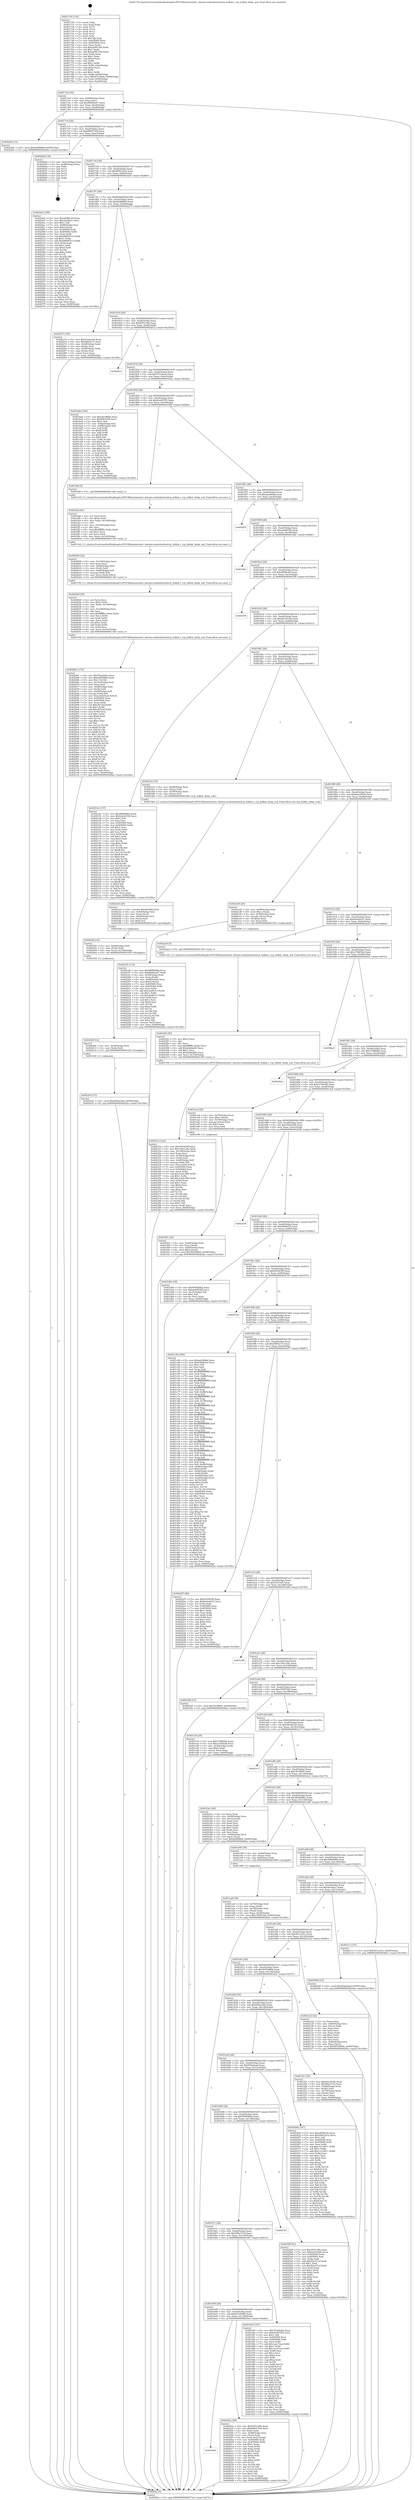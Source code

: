 digraph "0x401730" {
  label = "0x401730 (/mnt/c/Users/mathe/Desktop/tcc/POCII/binaries/extr_darwin-xnubsdnetinettcp_ledbat.c_tcp_ledbat_delay_ack_Final-ollvm.out::main(0))"
  labelloc = "t"
  node[shape=record]

  Entry [label="",width=0.3,height=0.3,shape=circle,fillcolor=black,style=filled]
  "0x4017a4" [label="{
     0x4017a4 [32]\l
     | [instrs]\l
     &nbsp;&nbsp;0x4017a4 \<+6\>: mov -0x90(%rbp),%eax\l
     &nbsp;&nbsp;0x4017aa \<+2\>: mov %eax,%ecx\l
     &nbsp;&nbsp;0x4017ac \<+6\>: sub $0x86962e67,%ecx\l
     &nbsp;&nbsp;0x4017b2 \<+6\>: mov %eax,-0xa4(%rbp)\l
     &nbsp;&nbsp;0x4017b8 \<+6\>: mov %ecx,-0xa8(%rbp)\l
     &nbsp;&nbsp;0x4017be \<+6\>: je 0000000000402264 \<main+0xb34\>\l
  }"]
  "0x402264" [label="{
     0x402264 [15]\l
     | [instrs]\l
     &nbsp;&nbsp;0x402264 \<+10\>: movl $0x92df8864,-0x90(%rbp)\l
     &nbsp;&nbsp;0x40226e \<+5\>: jmp 000000000040282a \<main+0x10fa\>\l
  }"]
  "0x4017c4" [label="{
     0x4017c4 [28]\l
     | [instrs]\l
     &nbsp;&nbsp;0x4017c4 \<+5\>: jmp 00000000004017c9 \<main+0x99\>\l
     &nbsp;&nbsp;0x4017c9 \<+6\>: mov -0xa4(%rbp),%eax\l
     &nbsp;&nbsp;0x4017cf \<+5\>: sub $0x884475e8,%eax\l
     &nbsp;&nbsp;0x4017d4 \<+6\>: mov %eax,-0xac(%rbp)\l
     &nbsp;&nbsp;0x4017da \<+6\>: je 000000000040264d \<main+0xf1d\>\l
  }"]
  Exit [label="",width=0.3,height=0.3,shape=circle,fillcolor=black,style=filled,peripheries=2]
  "0x40264d" [label="{
     0x40264d [18]\l
     | [instrs]\l
     &nbsp;&nbsp;0x40264d \<+3\>: mov -0x2c(%rbp),%eax\l
     &nbsp;&nbsp;0x402650 \<+4\>: lea -0x28(%rbp),%rsp\l
     &nbsp;&nbsp;0x402654 \<+1\>: pop %rbx\l
     &nbsp;&nbsp;0x402655 \<+2\>: pop %r12\l
     &nbsp;&nbsp;0x402657 \<+2\>: pop %r13\l
     &nbsp;&nbsp;0x402659 \<+2\>: pop %r14\l
     &nbsp;&nbsp;0x40265b \<+2\>: pop %r15\l
     &nbsp;&nbsp;0x40265d \<+1\>: pop %rbp\l
     &nbsp;&nbsp;0x40265e \<+1\>: ret\l
  }"]
  "0x4017e0" [label="{
     0x4017e0 [28]\l
     | [instrs]\l
     &nbsp;&nbsp;0x4017e0 \<+5\>: jmp 00000000004017e5 \<main+0xb5\>\l
     &nbsp;&nbsp;0x4017e5 \<+6\>: mov -0xa4(%rbp),%eax\l
     &nbsp;&nbsp;0x4017eb \<+5\>: sub $0x90621bc2,%eax\l
     &nbsp;&nbsp;0x4017f0 \<+6\>: mov %eax,-0xb0(%rbp)\l
     &nbsp;&nbsp;0x4017f6 \<+6\>: je 00000000004024e0 \<main+0xdb0\>\l
  }"]
  "0x401bb4" [label="{
     0x401bb4\l
  }", style=dashed]
  "0x4024e0" [label="{
     0x4024e0 [160]\l
     | [instrs]\l
     &nbsp;&nbsp;0x4024e0 \<+5\>: mov $0xaf008c26,%eax\l
     &nbsp;&nbsp;0x4024e5 \<+5\>: mov $0x4ecfb2cc,%ecx\l
     &nbsp;&nbsp;0x4024ea \<+2\>: mov $0x1,%dl\l
     &nbsp;&nbsp;0x4024ec \<+7\>: mov -0x88(%rbp),%rsi\l
     &nbsp;&nbsp;0x4024f3 \<+6\>: movl $0x0,(%rsi)\l
     &nbsp;&nbsp;0x4024f9 \<+7\>: mov 0x405060,%edi\l
     &nbsp;&nbsp;0x402500 \<+8\>: mov 0x405064,%r8d\l
     &nbsp;&nbsp;0x402508 \<+3\>: mov %edi,%r9d\l
     &nbsp;&nbsp;0x40250b \<+7\>: sub $0x999007e3,%r9d\l
     &nbsp;&nbsp;0x402512 \<+4\>: sub $0x1,%r9d\l
     &nbsp;&nbsp;0x402516 \<+7\>: add $0x999007e3,%r9d\l
     &nbsp;&nbsp;0x40251d \<+4\>: imul %r9d,%edi\l
     &nbsp;&nbsp;0x402521 \<+3\>: and $0x1,%edi\l
     &nbsp;&nbsp;0x402524 \<+3\>: cmp $0x0,%edi\l
     &nbsp;&nbsp;0x402527 \<+4\>: sete %r10b\l
     &nbsp;&nbsp;0x40252b \<+4\>: cmp $0xa,%r8d\l
     &nbsp;&nbsp;0x40252f \<+4\>: setl %r11b\l
     &nbsp;&nbsp;0x402533 \<+3\>: mov %r10b,%bl\l
     &nbsp;&nbsp;0x402536 \<+3\>: xor $0xff,%bl\l
     &nbsp;&nbsp;0x402539 \<+3\>: mov %r11b,%r14b\l
     &nbsp;&nbsp;0x40253c \<+4\>: xor $0xff,%r14b\l
     &nbsp;&nbsp;0x402540 \<+3\>: xor $0x1,%dl\l
     &nbsp;&nbsp;0x402543 \<+3\>: mov %bl,%r15b\l
     &nbsp;&nbsp;0x402546 \<+4\>: and $0xff,%r15b\l
     &nbsp;&nbsp;0x40254a \<+3\>: and %dl,%r10b\l
     &nbsp;&nbsp;0x40254d \<+3\>: mov %r14b,%r12b\l
     &nbsp;&nbsp;0x402550 \<+4\>: and $0xff,%r12b\l
     &nbsp;&nbsp;0x402554 \<+3\>: and %dl,%r11b\l
     &nbsp;&nbsp;0x402557 \<+3\>: or %r10b,%r15b\l
     &nbsp;&nbsp;0x40255a \<+3\>: or %r11b,%r12b\l
     &nbsp;&nbsp;0x40255d \<+3\>: xor %r12b,%r15b\l
     &nbsp;&nbsp;0x402560 \<+3\>: or %r14b,%bl\l
     &nbsp;&nbsp;0x402563 \<+3\>: xor $0xff,%bl\l
     &nbsp;&nbsp;0x402566 \<+3\>: or $0x1,%dl\l
     &nbsp;&nbsp;0x402569 \<+2\>: and %dl,%bl\l
     &nbsp;&nbsp;0x40256b \<+3\>: or %bl,%r15b\l
     &nbsp;&nbsp;0x40256e \<+4\>: test $0x1,%r15b\l
     &nbsp;&nbsp;0x402572 \<+3\>: cmovne %ecx,%eax\l
     &nbsp;&nbsp;0x402575 \<+6\>: mov %eax,-0x90(%rbp)\l
     &nbsp;&nbsp;0x40257b \<+5\>: jmp 000000000040282a \<main+0x10fa\>\l
  }"]
  "0x4017fc" [label="{
     0x4017fc [28]\l
     | [instrs]\l
     &nbsp;&nbsp;0x4017fc \<+5\>: jmp 0000000000401801 \<main+0xd1\>\l
     &nbsp;&nbsp;0x401801 \<+6\>: mov -0xa4(%rbp),%eax\l
     &nbsp;&nbsp;0x401807 \<+5\>: sub $0x92df8864,%eax\l
     &nbsp;&nbsp;0x40180c \<+6\>: mov %eax,-0xb4(%rbp)\l
     &nbsp;&nbsp;0x401812 \<+6\>: je 0000000000402273 \<main+0xb43\>\l
  }"]
  "0x4025ea" [label="{
     0x4025ea [99]\l
     | [instrs]\l
     &nbsp;&nbsp;0x4025ea \<+5\>: mov $0x9551c9fa,%eax\l
     &nbsp;&nbsp;0x4025ef \<+5\>: mov $0x884475e8,%ecx\l
     &nbsp;&nbsp;0x4025f4 \<+2\>: xor %edx,%edx\l
     &nbsp;&nbsp;0x4025f6 \<+7\>: mov -0x88(%rbp),%rsi\l
     &nbsp;&nbsp;0x4025fd \<+2\>: mov (%rsi),%edi\l
     &nbsp;&nbsp;0x4025ff \<+3\>: mov %edi,-0x2c(%rbp)\l
     &nbsp;&nbsp;0x402602 \<+7\>: mov 0x405060,%edi\l
     &nbsp;&nbsp;0x402609 \<+8\>: mov 0x405064,%r8d\l
     &nbsp;&nbsp;0x402611 \<+3\>: sub $0x1,%edx\l
     &nbsp;&nbsp;0x402614 \<+3\>: mov %edi,%r9d\l
     &nbsp;&nbsp;0x402617 \<+3\>: add %edx,%r9d\l
     &nbsp;&nbsp;0x40261a \<+4\>: imul %r9d,%edi\l
     &nbsp;&nbsp;0x40261e \<+3\>: and $0x1,%edi\l
     &nbsp;&nbsp;0x402621 \<+3\>: cmp $0x0,%edi\l
     &nbsp;&nbsp;0x402624 \<+4\>: sete %r10b\l
     &nbsp;&nbsp;0x402628 \<+4\>: cmp $0xa,%r8d\l
     &nbsp;&nbsp;0x40262c \<+4\>: setl %r11b\l
     &nbsp;&nbsp;0x402630 \<+3\>: mov %r10b,%bl\l
     &nbsp;&nbsp;0x402633 \<+3\>: and %r11b,%bl\l
     &nbsp;&nbsp;0x402636 \<+3\>: xor %r11b,%r10b\l
     &nbsp;&nbsp;0x402639 \<+3\>: or %r10b,%bl\l
     &nbsp;&nbsp;0x40263c \<+3\>: test $0x1,%bl\l
     &nbsp;&nbsp;0x40263f \<+3\>: cmovne %ecx,%eax\l
     &nbsp;&nbsp;0x402642 \<+6\>: mov %eax,-0x90(%rbp)\l
     &nbsp;&nbsp;0x402648 \<+5\>: jmp 000000000040282a \<main+0x10fa\>\l
  }"]
  "0x402273" [label="{
     0x402273 [36]\l
     | [instrs]\l
     &nbsp;&nbsp;0x402273 \<+5\>: mov $0xb3c6ac82,%eax\l
     &nbsp;&nbsp;0x402278 \<+5\>: mov $0xfd80217c,%ecx\l
     &nbsp;&nbsp;0x40227d \<+4\>: mov -0x48(%rbp),%rdx\l
     &nbsp;&nbsp;0x402281 \<+2\>: mov (%rdx),%esi\l
     &nbsp;&nbsp;0x402283 \<+4\>: mov -0x58(%rbp),%rdx\l
     &nbsp;&nbsp;0x402287 \<+2\>: cmp (%rdx),%esi\l
     &nbsp;&nbsp;0x402289 \<+3\>: cmovl %ecx,%eax\l
     &nbsp;&nbsp;0x40228c \<+6\>: mov %eax,-0x90(%rbp)\l
     &nbsp;&nbsp;0x402292 \<+5\>: jmp 000000000040282a \<main+0x10fa\>\l
  }"]
  "0x401818" [label="{
     0x401818 [28]\l
     | [instrs]\l
     &nbsp;&nbsp;0x401818 \<+5\>: jmp 000000000040181d \<main+0xed\>\l
     &nbsp;&nbsp;0x40181d \<+6\>: mov -0xa4(%rbp),%eax\l
     &nbsp;&nbsp;0x401823 \<+5\>: sub $0x9551c9fa,%eax\l
     &nbsp;&nbsp;0x401828 \<+6\>: mov %eax,-0xb8(%rbp)\l
     &nbsp;&nbsp;0x40182e \<+6\>: je 0000000000402812 \<main+0x10e2\>\l
  }"]
  "0x40241b" [label="{
     0x40241b [15]\l
     | [instrs]\l
     &nbsp;&nbsp;0x40241b \<+10\>: movl $0x609aa3d2,-0x90(%rbp)\l
     &nbsp;&nbsp;0x402425 \<+5\>: jmp 000000000040282a \<main+0x10fa\>\l
  }"]
  "0x402812" [label="{
     0x402812\l
  }", style=dashed]
  "0x401834" [label="{
     0x401834 [28]\l
     | [instrs]\l
     &nbsp;&nbsp;0x401834 \<+5\>: jmp 0000000000401839 \<main+0x109\>\l
     &nbsp;&nbsp;0x401839 \<+6\>: mov -0xa4(%rbp),%eax\l
     &nbsp;&nbsp;0x40183f \<+5\>: sub $0x97ec0eeb,%eax\l
     &nbsp;&nbsp;0x401844 \<+6\>: mov %eax,-0xbc(%rbp)\l
     &nbsp;&nbsp;0x40184a \<+6\>: je 0000000000401bda \<main+0x4aa\>\l
  }"]
  "0x40240f" [label="{
     0x40240f [12]\l
     | [instrs]\l
     &nbsp;&nbsp;0x40240f \<+4\>: mov -0x50(%rbp),%rdi\l
     &nbsp;&nbsp;0x402413 \<+3\>: mov (%rdi),%rdi\l
     &nbsp;&nbsp;0x402416 \<+5\>: call 0000000000401030 \<free@plt\>\l
     | [calls]\l
     &nbsp;&nbsp;0x401030 \{1\} (unknown)\l
  }"]
  "0x401bda" [label="{
     0x401bda [106]\l
     | [instrs]\l
     &nbsp;&nbsp;0x401bda \<+5\>: mov $0xadc96fa6,%eax\l
     &nbsp;&nbsp;0x401bdf \<+5\>: mov $0xfbbc53f6,%ecx\l
     &nbsp;&nbsp;0x401be4 \<+2\>: mov $0x1,%dl\l
     &nbsp;&nbsp;0x401be6 \<+7\>: mov -0x8a(%rbp),%sil\l
     &nbsp;&nbsp;0x401bed \<+7\>: mov -0x89(%rbp),%dil\l
     &nbsp;&nbsp;0x401bf4 \<+3\>: mov %sil,%r8b\l
     &nbsp;&nbsp;0x401bf7 \<+4\>: xor $0xff,%r8b\l
     &nbsp;&nbsp;0x401bfb \<+3\>: mov %dil,%r9b\l
     &nbsp;&nbsp;0x401bfe \<+4\>: xor $0xff,%r9b\l
     &nbsp;&nbsp;0x401c02 \<+3\>: xor $0x0,%dl\l
     &nbsp;&nbsp;0x401c05 \<+3\>: mov %r8b,%r10b\l
     &nbsp;&nbsp;0x401c08 \<+4\>: and $0x0,%r10b\l
     &nbsp;&nbsp;0x401c0c \<+3\>: and %dl,%sil\l
     &nbsp;&nbsp;0x401c0f \<+3\>: mov %r9b,%r11b\l
     &nbsp;&nbsp;0x401c12 \<+4\>: and $0x0,%r11b\l
     &nbsp;&nbsp;0x401c16 \<+3\>: and %dl,%dil\l
     &nbsp;&nbsp;0x401c19 \<+3\>: or %sil,%r10b\l
     &nbsp;&nbsp;0x401c1c \<+3\>: or %dil,%r11b\l
     &nbsp;&nbsp;0x401c1f \<+3\>: xor %r11b,%r10b\l
     &nbsp;&nbsp;0x401c22 \<+3\>: or %r9b,%r8b\l
     &nbsp;&nbsp;0x401c25 \<+4\>: xor $0xff,%r8b\l
     &nbsp;&nbsp;0x401c29 \<+3\>: or $0x0,%dl\l
     &nbsp;&nbsp;0x401c2c \<+3\>: and %dl,%r8b\l
     &nbsp;&nbsp;0x401c2f \<+3\>: or %r8b,%r10b\l
     &nbsp;&nbsp;0x401c32 \<+4\>: test $0x1,%r10b\l
     &nbsp;&nbsp;0x401c36 \<+3\>: cmovne %ecx,%eax\l
     &nbsp;&nbsp;0x401c39 \<+6\>: mov %eax,-0x90(%rbp)\l
     &nbsp;&nbsp;0x401c3f \<+5\>: jmp 000000000040282a \<main+0x10fa\>\l
  }"]
  "0x401850" [label="{
     0x401850 [28]\l
     | [instrs]\l
     &nbsp;&nbsp;0x401850 \<+5\>: jmp 0000000000401855 \<main+0x125\>\l
     &nbsp;&nbsp;0x401855 \<+6\>: mov -0xa4(%rbp),%eax\l
     &nbsp;&nbsp;0x40185b \<+5\>: sub $0x9ceb5355,%eax\l
     &nbsp;&nbsp;0x401860 \<+6\>: mov %eax,-0xc0(%rbp)\l
     &nbsp;&nbsp;0x401866 \<+6\>: je 0000000000401fd8 \<main+0x8a8\>\l
  }"]
  "0x40282a" [label="{
     0x40282a [5]\l
     | [instrs]\l
     &nbsp;&nbsp;0x40282a \<+5\>: jmp 00000000004017a4 \<main+0x74\>\l
  }"]
  "0x401730" [label="{
     0x401730 [116]\l
     | [instrs]\l
     &nbsp;&nbsp;0x401730 \<+1\>: push %rbp\l
     &nbsp;&nbsp;0x401731 \<+3\>: mov %rsp,%rbp\l
     &nbsp;&nbsp;0x401734 \<+2\>: push %r15\l
     &nbsp;&nbsp;0x401736 \<+2\>: push %r14\l
     &nbsp;&nbsp;0x401738 \<+2\>: push %r13\l
     &nbsp;&nbsp;0x40173a \<+2\>: push %r12\l
     &nbsp;&nbsp;0x40173c \<+1\>: push %rbx\l
     &nbsp;&nbsp;0x40173d \<+7\>: sub $0x148,%rsp\l
     &nbsp;&nbsp;0x401744 \<+7\>: mov 0x405060,%eax\l
     &nbsp;&nbsp;0x40174b \<+7\>: mov 0x405064,%ecx\l
     &nbsp;&nbsp;0x401752 \<+2\>: mov %eax,%edx\l
     &nbsp;&nbsp;0x401754 \<+6\>: sub $0xaa99c1b9,%edx\l
     &nbsp;&nbsp;0x40175a \<+3\>: sub $0x1,%edx\l
     &nbsp;&nbsp;0x40175d \<+6\>: add $0xaa99c1b9,%edx\l
     &nbsp;&nbsp;0x401763 \<+3\>: imul %edx,%eax\l
     &nbsp;&nbsp;0x401766 \<+3\>: and $0x1,%eax\l
     &nbsp;&nbsp;0x401769 \<+3\>: cmp $0x0,%eax\l
     &nbsp;&nbsp;0x40176c \<+4\>: sete %r8b\l
     &nbsp;&nbsp;0x401770 \<+4\>: and $0x1,%r8b\l
     &nbsp;&nbsp;0x401774 \<+7\>: mov %r8b,-0x8a(%rbp)\l
     &nbsp;&nbsp;0x40177b \<+3\>: cmp $0xa,%ecx\l
     &nbsp;&nbsp;0x40177e \<+4\>: setl %r8b\l
     &nbsp;&nbsp;0x401782 \<+4\>: and $0x1,%r8b\l
     &nbsp;&nbsp;0x401786 \<+7\>: mov %r8b,-0x89(%rbp)\l
     &nbsp;&nbsp;0x40178d \<+10\>: movl $0x97ec0eeb,-0x90(%rbp)\l
     &nbsp;&nbsp;0x401797 \<+6\>: mov %edi,-0x94(%rbp)\l
     &nbsp;&nbsp;0x40179d \<+7\>: mov %rsi,-0xa0(%rbp)\l
  }"]
  "0x4023fd" [label="{
     0x4023fd [18]\l
     | [instrs]\l
     &nbsp;&nbsp;0x4023fd \<+4\>: mov -0x68(%rbp),%rdi\l
     &nbsp;&nbsp;0x402401 \<+3\>: mov (%rdi),%rdi\l
     &nbsp;&nbsp;0x402404 \<+6\>: mov %eax,-0x154(%rbp)\l
     &nbsp;&nbsp;0x40240a \<+5\>: call 0000000000401030 \<free@plt\>\l
     | [calls]\l
     &nbsp;&nbsp;0x401030 \{1\} (unknown)\l
  }"]
  "0x401fd8" [label="{
     0x401fd8 [5]\l
     | [instrs]\l
     &nbsp;&nbsp;0x401fd8 \<+5\>: call 0000000000401160 \<next_i\>\l
     | [calls]\l
     &nbsp;&nbsp;0x401160 \{1\} (/mnt/c/Users/mathe/Desktop/tcc/POCII/binaries/extr_darwin-xnubsdnetinettcp_ledbat.c_tcp_ledbat_delay_ack_Final-ollvm.out::next_i)\l
  }"]
  "0x40186c" [label="{
     0x40186c [28]\l
     | [instrs]\l
     &nbsp;&nbsp;0x40186c \<+5\>: jmp 0000000000401871 \<main+0x141\>\l
     &nbsp;&nbsp;0x401871 \<+6\>: mov -0xa4(%rbp),%eax\l
     &nbsp;&nbsp;0x401877 \<+5\>: sub $0xadc96fa6,%eax\l
     &nbsp;&nbsp;0x40187c \<+6\>: mov %eax,-0xc4(%rbp)\l
     &nbsp;&nbsp;0x401882 \<+6\>: je 000000000040265f \<main+0xf2f\>\l
  }"]
  "0x4023e0" [label="{
     0x4023e0 [29]\l
     | [instrs]\l
     &nbsp;&nbsp;0x4023e0 \<+10\>: movabs $0x4030b6,%rdi\l
     &nbsp;&nbsp;0x4023ea \<+4\>: mov -0x40(%rbp),%rsi\l
     &nbsp;&nbsp;0x4023ee \<+2\>: mov %eax,(%rsi)\l
     &nbsp;&nbsp;0x4023f0 \<+4\>: mov -0x40(%rbp),%rsi\l
     &nbsp;&nbsp;0x4023f4 \<+2\>: mov (%rsi),%esi\l
     &nbsp;&nbsp;0x4023f6 \<+2\>: mov $0x0,%al\l
     &nbsp;&nbsp;0x4023f8 \<+5\>: call 0000000000401040 \<printf@plt\>\l
     | [calls]\l
     &nbsp;&nbsp;0x401040 \{1\} (unknown)\l
  }"]
  "0x40265f" [label="{
     0x40265f\l
  }", style=dashed]
  "0x401888" [label="{
     0x401888 [28]\l
     | [instrs]\l
     &nbsp;&nbsp;0x401888 \<+5\>: jmp 000000000040188d \<main+0x15d\>\l
     &nbsp;&nbsp;0x40188d \<+6\>: mov -0xa4(%rbp),%eax\l
     &nbsp;&nbsp;0x401893 \<+5\>: sub $0xae4d818b,%eax\l
     &nbsp;&nbsp;0x401898 \<+6\>: mov %eax,-0xc8(%rbp)\l
     &nbsp;&nbsp;0x40189e \<+6\>: je 0000000000401dbc \<main+0x68c\>\l
  }"]
  "0x40231a" [label="{
     0x40231a [122]\l
     | [instrs]\l
     &nbsp;&nbsp;0x40231a \<+5\>: mov $0xf393639f,%ecx\l
     &nbsp;&nbsp;0x40231f \<+5\>: mov $0x129cc34a,%edx\l
     &nbsp;&nbsp;0x402324 \<+6\>: mov -0x150(%rbp),%esi\l
     &nbsp;&nbsp;0x40232a \<+3\>: imul %eax,%esi\l
     &nbsp;&nbsp;0x40232d \<+4\>: mov -0x50(%rbp),%rdi\l
     &nbsp;&nbsp;0x402331 \<+3\>: mov (%rdi),%rdi\l
     &nbsp;&nbsp;0x402334 \<+4\>: mov -0x48(%rbp),%r8\l
     &nbsp;&nbsp;0x402338 \<+3\>: movslq (%r8),%r8\l
     &nbsp;&nbsp;0x40233b \<+4\>: mov %esi,(%rdi,%r8,4)\l
     &nbsp;&nbsp;0x40233f \<+7\>: mov 0x405060,%eax\l
     &nbsp;&nbsp;0x402346 \<+7\>: mov 0x405064,%esi\l
     &nbsp;&nbsp;0x40234d \<+3\>: mov %eax,%r9d\l
     &nbsp;&nbsp;0x402350 \<+7\>: sub $0x1dc6c50b,%r9d\l
     &nbsp;&nbsp;0x402357 \<+4\>: sub $0x1,%r9d\l
     &nbsp;&nbsp;0x40235b \<+7\>: add $0x1dc6c50b,%r9d\l
     &nbsp;&nbsp;0x402362 \<+4\>: imul %r9d,%eax\l
     &nbsp;&nbsp;0x402366 \<+3\>: and $0x1,%eax\l
     &nbsp;&nbsp;0x402369 \<+3\>: cmp $0x0,%eax\l
     &nbsp;&nbsp;0x40236c \<+4\>: sete %r10b\l
     &nbsp;&nbsp;0x402370 \<+3\>: cmp $0xa,%esi\l
     &nbsp;&nbsp;0x402373 \<+4\>: setl %r11b\l
     &nbsp;&nbsp;0x402377 \<+3\>: mov %r10b,%bl\l
     &nbsp;&nbsp;0x40237a \<+3\>: and %r11b,%bl\l
     &nbsp;&nbsp;0x40237d \<+3\>: xor %r11b,%r10b\l
     &nbsp;&nbsp;0x402380 \<+3\>: or %r10b,%bl\l
     &nbsp;&nbsp;0x402383 \<+3\>: test $0x1,%bl\l
     &nbsp;&nbsp;0x402386 \<+3\>: cmovne %edx,%ecx\l
     &nbsp;&nbsp;0x402389 \<+6\>: mov %ecx,-0x90(%rbp)\l
     &nbsp;&nbsp;0x40238f \<+5\>: jmp 000000000040282a \<main+0x10fa\>\l
  }"]
  "0x401dbc" [label="{
     0x401dbc\l
  }", style=dashed]
  "0x4018a4" [label="{
     0x4018a4 [28]\l
     | [instrs]\l
     &nbsp;&nbsp;0x4018a4 \<+5\>: jmp 00000000004018a9 \<main+0x179\>\l
     &nbsp;&nbsp;0x4018a9 \<+6\>: mov -0xa4(%rbp),%eax\l
     &nbsp;&nbsp;0x4018af \<+5\>: sub $0xaf008c26,%eax\l
     &nbsp;&nbsp;0x4018b4 \<+6\>: mov %eax,-0xcc(%rbp)\l
     &nbsp;&nbsp;0x4018ba \<+6\>: je 00000000004027f6 \<main+0x10c6\>\l
  }"]
  "0x4022f2" [label="{
     0x4022f2 [40]\l
     | [instrs]\l
     &nbsp;&nbsp;0x4022f2 \<+5\>: mov $0x2,%ecx\l
     &nbsp;&nbsp;0x4022f7 \<+1\>: cltd\l
     &nbsp;&nbsp;0x4022f8 \<+2\>: idiv %ecx\l
     &nbsp;&nbsp;0x4022fa \<+6\>: imul $0xfffffffe,%edx,%ecx\l
     &nbsp;&nbsp;0x402300 \<+6\>: add $0x2dddaf40,%ecx\l
     &nbsp;&nbsp;0x402306 \<+3\>: add $0x1,%ecx\l
     &nbsp;&nbsp;0x402309 \<+6\>: sub $0x2dddaf40,%ecx\l
     &nbsp;&nbsp;0x40230f \<+6\>: mov %ecx,-0x150(%rbp)\l
     &nbsp;&nbsp;0x402315 \<+5\>: call 0000000000401160 \<next_i\>\l
     | [calls]\l
     &nbsp;&nbsp;0x401160 \{1\} (/mnt/c/Users/mathe/Desktop/tcc/POCII/binaries/extr_darwin-xnubsdnetinettcp_ledbat.c_tcp_ledbat_delay_ack_Final-ollvm.out::next_i)\l
  }"]
  "0x4027f6" [label="{
     0x4027f6\l
  }", style=dashed]
  "0x4018c0" [label="{
     0x4018c0 [28]\l
     | [instrs]\l
     &nbsp;&nbsp;0x4018c0 \<+5\>: jmp 00000000004018c5 \<main+0x195\>\l
     &nbsp;&nbsp;0x4018c5 \<+6\>: mov -0xa4(%rbp),%eax\l
     &nbsp;&nbsp;0x4018cb \<+5\>: sub $0xb0145c9a,%eax\l
     &nbsp;&nbsp;0x4018d0 \<+6\>: mov %eax,-0xd0(%rbp)\l
     &nbsp;&nbsp;0x4018d6 \<+6\>: je 000000000040214c \<main+0xa1c\>\l
  }"]
  "0x4021f2" [label="{
     0x4021f2 [114]\l
     | [instrs]\l
     &nbsp;&nbsp;0x4021f2 \<+5\>: mov $0x689096bd,%ecx\l
     &nbsp;&nbsp;0x4021f7 \<+5\>: mov $0x86962e67,%edx\l
     &nbsp;&nbsp;0x4021fc \<+4\>: mov -0x50(%rbp),%rdi\l
     &nbsp;&nbsp;0x402200 \<+3\>: mov %rax,(%rdi)\l
     &nbsp;&nbsp;0x402203 \<+4\>: mov -0x48(%rbp),%rax\l
     &nbsp;&nbsp;0x402207 \<+6\>: movl $0x0,(%rax)\l
     &nbsp;&nbsp;0x40220d \<+7\>: mov 0x405060,%esi\l
     &nbsp;&nbsp;0x402214 \<+8\>: mov 0x405064,%r8d\l
     &nbsp;&nbsp;0x40221c \<+3\>: mov %esi,%r9d\l
     &nbsp;&nbsp;0x40221f \<+7\>: add $0xcbaf0313,%r9d\l
     &nbsp;&nbsp;0x402226 \<+4\>: sub $0x1,%r9d\l
     &nbsp;&nbsp;0x40222a \<+7\>: sub $0xcbaf0313,%r9d\l
     &nbsp;&nbsp;0x402231 \<+4\>: imul %r9d,%esi\l
     &nbsp;&nbsp;0x402235 \<+3\>: and $0x1,%esi\l
     &nbsp;&nbsp;0x402238 \<+3\>: cmp $0x0,%esi\l
     &nbsp;&nbsp;0x40223b \<+4\>: sete %r10b\l
     &nbsp;&nbsp;0x40223f \<+4\>: cmp $0xa,%r8d\l
     &nbsp;&nbsp;0x402243 \<+4\>: setl %r11b\l
     &nbsp;&nbsp;0x402247 \<+3\>: mov %r10b,%bl\l
     &nbsp;&nbsp;0x40224a \<+3\>: and %r11b,%bl\l
     &nbsp;&nbsp;0x40224d \<+3\>: xor %r11b,%r10b\l
     &nbsp;&nbsp;0x402250 \<+3\>: or %r10b,%bl\l
     &nbsp;&nbsp;0x402253 \<+3\>: test $0x1,%bl\l
     &nbsp;&nbsp;0x402256 \<+3\>: cmovne %edx,%ecx\l
     &nbsp;&nbsp;0x402259 \<+6\>: mov %ecx,-0x90(%rbp)\l
     &nbsp;&nbsp;0x40225f \<+5\>: jmp 000000000040282a \<main+0x10fa\>\l
  }"]
  "0x40214c" [label="{
     0x40214c [137]\l
     | [instrs]\l
     &nbsp;&nbsp;0x40214c \<+5\>: mov $0x689096bd,%eax\l
     &nbsp;&nbsp;0x402151 \<+5\>: mov $0xbda34536,%ecx\l
     &nbsp;&nbsp;0x402156 \<+2\>: mov $0x1,%dl\l
     &nbsp;&nbsp;0x402158 \<+2\>: xor %esi,%esi\l
     &nbsp;&nbsp;0x40215a \<+7\>: mov 0x405060,%edi\l
     &nbsp;&nbsp;0x402161 \<+8\>: mov 0x405064,%r8d\l
     &nbsp;&nbsp;0x402169 \<+3\>: sub $0x1,%esi\l
     &nbsp;&nbsp;0x40216c \<+3\>: mov %edi,%r9d\l
     &nbsp;&nbsp;0x40216f \<+3\>: add %esi,%r9d\l
     &nbsp;&nbsp;0x402172 \<+4\>: imul %r9d,%edi\l
     &nbsp;&nbsp;0x402176 \<+3\>: and $0x1,%edi\l
     &nbsp;&nbsp;0x402179 \<+3\>: cmp $0x0,%edi\l
     &nbsp;&nbsp;0x40217c \<+4\>: sete %r10b\l
     &nbsp;&nbsp;0x402180 \<+4\>: cmp $0xa,%r8d\l
     &nbsp;&nbsp;0x402184 \<+4\>: setl %r11b\l
     &nbsp;&nbsp;0x402188 \<+3\>: mov %r10b,%bl\l
     &nbsp;&nbsp;0x40218b \<+3\>: xor $0xff,%bl\l
     &nbsp;&nbsp;0x40218e \<+3\>: mov %r11b,%r14b\l
     &nbsp;&nbsp;0x402191 \<+4\>: xor $0xff,%r14b\l
     &nbsp;&nbsp;0x402195 \<+3\>: xor $0x0,%dl\l
     &nbsp;&nbsp;0x402198 \<+3\>: mov %bl,%r15b\l
     &nbsp;&nbsp;0x40219b \<+4\>: and $0x0,%r15b\l
     &nbsp;&nbsp;0x40219f \<+3\>: and %dl,%r10b\l
     &nbsp;&nbsp;0x4021a2 \<+3\>: mov %r14b,%r12b\l
     &nbsp;&nbsp;0x4021a5 \<+4\>: and $0x0,%r12b\l
     &nbsp;&nbsp;0x4021a9 \<+3\>: and %dl,%r11b\l
     &nbsp;&nbsp;0x4021ac \<+3\>: or %r10b,%r15b\l
     &nbsp;&nbsp;0x4021af \<+3\>: or %r11b,%r12b\l
     &nbsp;&nbsp;0x4021b2 \<+3\>: xor %r12b,%r15b\l
     &nbsp;&nbsp;0x4021b5 \<+3\>: or %r14b,%bl\l
     &nbsp;&nbsp;0x4021b8 \<+3\>: xor $0xff,%bl\l
     &nbsp;&nbsp;0x4021bb \<+3\>: or $0x0,%dl\l
     &nbsp;&nbsp;0x4021be \<+2\>: and %dl,%bl\l
     &nbsp;&nbsp;0x4021c0 \<+3\>: or %bl,%r15b\l
     &nbsp;&nbsp;0x4021c3 \<+4\>: test $0x1,%r15b\l
     &nbsp;&nbsp;0x4021c7 \<+3\>: cmovne %ecx,%eax\l
     &nbsp;&nbsp;0x4021ca \<+6\>: mov %eax,-0x90(%rbp)\l
     &nbsp;&nbsp;0x4021d0 \<+5\>: jmp 000000000040282a \<main+0x10fa\>\l
  }"]
  "0x4018dc" [label="{
     0x4018dc [28]\l
     | [instrs]\l
     &nbsp;&nbsp;0x4018dc \<+5\>: jmp 00000000004018e1 \<main+0x1b1\>\l
     &nbsp;&nbsp;0x4018e1 \<+6\>: mov -0xa4(%rbp),%eax\l
     &nbsp;&nbsp;0x4018e7 \<+5\>: sub $0xb3c6ac82,%eax\l
     &nbsp;&nbsp;0x4018ec \<+6\>: mov %eax,-0xd4(%rbp)\l
     &nbsp;&nbsp;0x4018f2 \<+6\>: je 00000000004023cd \<main+0xc9d\>\l
  }"]
  "0x402061" [label="{
     0x402061 [178]\l
     | [instrs]\l
     &nbsp;&nbsp;0x402061 \<+5\>: mov $0x70a2426a,%ecx\l
     &nbsp;&nbsp;0x402066 \<+5\>: mov $0x4d6949fa,%edx\l
     &nbsp;&nbsp;0x40206b \<+3\>: mov $0x1,%r10b\l
     &nbsp;&nbsp;0x40206e \<+6\>: mov -0x14c(%rbp),%esi\l
     &nbsp;&nbsp;0x402074 \<+3\>: imul %eax,%esi\l
     &nbsp;&nbsp;0x402077 \<+4\>: mov -0x68(%rbp),%rdi\l
     &nbsp;&nbsp;0x40207b \<+3\>: mov (%rdi),%rdi\l
     &nbsp;&nbsp;0x40207e \<+4\>: mov -0x60(%rbp),%r8\l
     &nbsp;&nbsp;0x402082 \<+3\>: movslq (%r8),%r8\l
     &nbsp;&nbsp;0x402085 \<+5\>: mov %esi,0x4(%rdi,%r8,8)\l
     &nbsp;&nbsp;0x40208a \<+7\>: mov 0x405060,%eax\l
     &nbsp;&nbsp;0x402091 \<+7\>: mov 0x405064,%esi\l
     &nbsp;&nbsp;0x402098 \<+3\>: mov %eax,%r9d\l
     &nbsp;&nbsp;0x40209b \<+7\>: sub $0xcfb722f,%r9d\l
     &nbsp;&nbsp;0x4020a2 \<+4\>: sub $0x1,%r9d\l
     &nbsp;&nbsp;0x4020a6 \<+7\>: add $0xcfb722f,%r9d\l
     &nbsp;&nbsp;0x4020ad \<+4\>: imul %r9d,%eax\l
     &nbsp;&nbsp;0x4020b1 \<+3\>: and $0x1,%eax\l
     &nbsp;&nbsp;0x4020b4 \<+3\>: cmp $0x0,%eax\l
     &nbsp;&nbsp;0x4020b7 \<+4\>: sete %r11b\l
     &nbsp;&nbsp;0x4020bb \<+3\>: cmp $0xa,%esi\l
     &nbsp;&nbsp;0x4020be \<+3\>: setl %bl\l
     &nbsp;&nbsp;0x4020c1 \<+3\>: mov %r11b,%r14b\l
     &nbsp;&nbsp;0x4020c4 \<+4\>: xor $0xff,%r14b\l
     &nbsp;&nbsp;0x4020c8 \<+3\>: mov %bl,%r15b\l
     &nbsp;&nbsp;0x4020cb \<+4\>: xor $0xff,%r15b\l
     &nbsp;&nbsp;0x4020cf \<+4\>: xor $0x1,%r10b\l
     &nbsp;&nbsp;0x4020d3 \<+3\>: mov %r14b,%r12b\l
     &nbsp;&nbsp;0x4020d6 \<+4\>: and $0xff,%r12b\l
     &nbsp;&nbsp;0x4020da \<+3\>: and %r10b,%r11b\l
     &nbsp;&nbsp;0x4020dd \<+3\>: mov %r15b,%r13b\l
     &nbsp;&nbsp;0x4020e0 \<+4\>: and $0xff,%r13b\l
     &nbsp;&nbsp;0x4020e4 \<+3\>: and %r10b,%bl\l
     &nbsp;&nbsp;0x4020e7 \<+3\>: or %r11b,%r12b\l
     &nbsp;&nbsp;0x4020ea \<+3\>: or %bl,%r13b\l
     &nbsp;&nbsp;0x4020ed \<+3\>: xor %r13b,%r12b\l
     &nbsp;&nbsp;0x4020f0 \<+3\>: or %r15b,%r14b\l
     &nbsp;&nbsp;0x4020f3 \<+4\>: xor $0xff,%r14b\l
     &nbsp;&nbsp;0x4020f7 \<+4\>: or $0x1,%r10b\l
     &nbsp;&nbsp;0x4020fb \<+3\>: and %r10b,%r14b\l
     &nbsp;&nbsp;0x4020fe \<+3\>: or %r14b,%r12b\l
     &nbsp;&nbsp;0x402101 \<+4\>: test $0x1,%r12b\l
     &nbsp;&nbsp;0x402105 \<+3\>: cmovne %edx,%ecx\l
     &nbsp;&nbsp;0x402108 \<+6\>: mov %ecx,-0x90(%rbp)\l
     &nbsp;&nbsp;0x40210e \<+5\>: jmp 000000000040282a \<main+0x10fa\>\l
  }"]
  "0x4023cd" [label="{
     0x4023cd [19]\l
     | [instrs]\l
     &nbsp;&nbsp;0x4023cd \<+4\>: mov -0x68(%rbp),%rax\l
     &nbsp;&nbsp;0x4023d1 \<+3\>: mov (%rax),%rdi\l
     &nbsp;&nbsp;0x4023d4 \<+4\>: mov -0x50(%rbp),%rax\l
     &nbsp;&nbsp;0x4023d8 \<+3\>: mov (%rax),%rsi\l
     &nbsp;&nbsp;0x4023db \<+5\>: call 00000000004015b0 \<tcp_ledbat_delay_ack\>\l
     | [calls]\l
     &nbsp;&nbsp;0x4015b0 \{1\} (/mnt/c/Users/mathe/Desktop/tcc/POCII/binaries/extr_darwin-xnubsdnetinettcp_ledbat.c_tcp_ledbat_delay_ack_Final-ollvm.out::tcp_ledbat_delay_ack)\l
  }"]
  "0x4018f8" [label="{
     0x4018f8 [28]\l
     | [instrs]\l
     &nbsp;&nbsp;0x4018f8 \<+5\>: jmp 00000000004018fd \<main+0x1cd\>\l
     &nbsp;&nbsp;0x4018fd \<+6\>: mov -0xa4(%rbp),%eax\l
     &nbsp;&nbsp;0x401903 \<+5\>: sub $0xbda34536,%eax\l
     &nbsp;&nbsp;0x401908 \<+6\>: mov %eax,-0xd8(%rbp)\l
     &nbsp;&nbsp;0x40190e \<+6\>: je 00000000004021d5 \<main+0xaa5\>\l
  }"]
  "0x402029" [label="{
     0x402029 [56]\l
     | [instrs]\l
     &nbsp;&nbsp;0x402029 \<+2\>: xor %ecx,%ecx\l
     &nbsp;&nbsp;0x40202b \<+5\>: mov $0x2,%edx\l
     &nbsp;&nbsp;0x402030 \<+6\>: mov %edx,-0x148(%rbp)\l
     &nbsp;&nbsp;0x402036 \<+1\>: cltd\l
     &nbsp;&nbsp;0x402037 \<+6\>: mov -0x148(%rbp),%esi\l
     &nbsp;&nbsp;0x40203d \<+2\>: idiv %esi\l
     &nbsp;&nbsp;0x40203f \<+6\>: imul $0xfffffffe,%edx,%edx\l
     &nbsp;&nbsp;0x402045 \<+3\>: mov %ecx,%r9d\l
     &nbsp;&nbsp;0x402048 \<+3\>: sub %edx,%r9d\l
     &nbsp;&nbsp;0x40204b \<+2\>: mov %ecx,%edx\l
     &nbsp;&nbsp;0x40204d \<+3\>: sub $0x1,%edx\l
     &nbsp;&nbsp;0x402050 \<+3\>: add %edx,%r9d\l
     &nbsp;&nbsp;0x402053 \<+3\>: sub %r9d,%ecx\l
     &nbsp;&nbsp;0x402056 \<+6\>: mov %ecx,-0x14c(%rbp)\l
     &nbsp;&nbsp;0x40205c \<+5\>: call 0000000000401160 \<next_i\>\l
     | [calls]\l
     &nbsp;&nbsp;0x401160 \{1\} (/mnt/c/Users/mathe/Desktop/tcc/POCII/binaries/extr_darwin-xnubsdnetinettcp_ledbat.c_tcp_ledbat_delay_ack_Final-ollvm.out::next_i)\l
  }"]
  "0x4021d5" [label="{
     0x4021d5 [29]\l
     | [instrs]\l
     &nbsp;&nbsp;0x4021d5 \<+4\>: mov -0x58(%rbp),%rax\l
     &nbsp;&nbsp;0x4021d9 \<+6\>: movl $0x1,(%rax)\l
     &nbsp;&nbsp;0x4021df \<+4\>: mov -0x58(%rbp),%rax\l
     &nbsp;&nbsp;0x4021e3 \<+3\>: movslq (%rax),%rax\l
     &nbsp;&nbsp;0x4021e6 \<+4\>: shl $0x2,%rax\l
     &nbsp;&nbsp;0x4021ea \<+3\>: mov %rax,%rdi\l
     &nbsp;&nbsp;0x4021ed \<+5\>: call 0000000000401050 \<malloc@plt\>\l
     | [calls]\l
     &nbsp;&nbsp;0x401050 \{1\} (unknown)\l
  }"]
  "0x401914" [label="{
     0x401914 [28]\l
     | [instrs]\l
     &nbsp;&nbsp;0x401914 \<+5\>: jmp 0000000000401919 \<main+0x1e9\>\l
     &nbsp;&nbsp;0x401919 \<+6\>: mov -0xa4(%rbp),%eax\l
     &nbsp;&nbsp;0x40191f \<+5\>: sub $0xbe4a8233,%eax\l
     &nbsp;&nbsp;0x401924 \<+6\>: mov %eax,-0xdc(%rbp)\l
     &nbsp;&nbsp;0x40192a \<+6\>: je 00000000004022ed \<main+0xbbd\>\l
  }"]
  "0x402009" [label="{
     0x402009 [32]\l
     | [instrs]\l
     &nbsp;&nbsp;0x402009 \<+6\>: mov -0x144(%rbp),%ecx\l
     &nbsp;&nbsp;0x40200f \<+3\>: imul %eax,%ecx\l
     &nbsp;&nbsp;0x402012 \<+4\>: mov -0x68(%rbp),%rdi\l
     &nbsp;&nbsp;0x402016 \<+3\>: mov (%rdi),%rdi\l
     &nbsp;&nbsp;0x402019 \<+4\>: mov -0x60(%rbp),%r8\l
     &nbsp;&nbsp;0x40201d \<+3\>: movslq (%r8),%r8\l
     &nbsp;&nbsp;0x402020 \<+4\>: mov %ecx,(%rdi,%r8,8)\l
     &nbsp;&nbsp;0x402024 \<+5\>: call 0000000000401160 \<next_i\>\l
     | [calls]\l
     &nbsp;&nbsp;0x401160 \{1\} (/mnt/c/Users/mathe/Desktop/tcc/POCII/binaries/extr_darwin-xnubsdnetinettcp_ledbat.c_tcp_ledbat_delay_ack_Final-ollvm.out::next_i)\l
  }"]
  "0x4022ed" [label="{
     0x4022ed [5]\l
     | [instrs]\l
     &nbsp;&nbsp;0x4022ed \<+5\>: call 0000000000401160 \<next_i\>\l
     | [calls]\l
     &nbsp;&nbsp;0x401160 \{1\} (/mnt/c/Users/mathe/Desktop/tcc/POCII/binaries/extr_darwin-xnubsdnetinettcp_ledbat.c_tcp_ledbat_delay_ack_Final-ollvm.out::next_i)\l
  }"]
  "0x401930" [label="{
     0x401930 [28]\l
     | [instrs]\l
     &nbsp;&nbsp;0x401930 \<+5\>: jmp 0000000000401935 \<main+0x205\>\l
     &nbsp;&nbsp;0x401935 \<+6\>: mov -0xa4(%rbp),%eax\l
     &nbsp;&nbsp;0x40193b \<+5\>: sub $0xc768f32e,%eax\l
     &nbsp;&nbsp;0x401940 \<+6\>: mov %eax,-0xe0(%rbp)\l
     &nbsp;&nbsp;0x401946 \<+6\>: je 00000000004026a4 \<main+0xf74\>\l
  }"]
  "0x401fdd" [label="{
     0x401fdd [44]\l
     | [instrs]\l
     &nbsp;&nbsp;0x401fdd \<+2\>: xor %ecx,%ecx\l
     &nbsp;&nbsp;0x401fdf \<+5\>: mov $0x2,%edx\l
     &nbsp;&nbsp;0x401fe4 \<+6\>: mov %edx,-0x140(%rbp)\l
     &nbsp;&nbsp;0x401fea \<+1\>: cltd\l
     &nbsp;&nbsp;0x401feb \<+6\>: mov -0x140(%rbp),%esi\l
     &nbsp;&nbsp;0x401ff1 \<+2\>: idiv %esi\l
     &nbsp;&nbsp;0x401ff3 \<+6\>: imul $0xfffffffe,%edx,%edx\l
     &nbsp;&nbsp;0x401ff9 \<+3\>: sub $0x1,%ecx\l
     &nbsp;&nbsp;0x401ffc \<+2\>: sub %ecx,%edx\l
     &nbsp;&nbsp;0x401ffe \<+6\>: mov %edx,-0x144(%rbp)\l
     &nbsp;&nbsp;0x402004 \<+5\>: call 0000000000401160 \<next_i\>\l
     | [calls]\l
     &nbsp;&nbsp;0x401160 \{1\} (/mnt/c/Users/mathe/Desktop/tcc/POCII/binaries/extr_darwin-xnubsdnetinettcp_ledbat.c_tcp_ledbat_delay_ack_Final-ollvm.out::next_i)\l
  }"]
  "0x4026a4" [label="{
     0x4026a4\l
  }", style=dashed]
  "0x40194c" [label="{
     0x40194c [28]\l
     | [instrs]\l
     &nbsp;&nbsp;0x40194c \<+5\>: jmp 0000000000401951 \<main+0x221\>\l
     &nbsp;&nbsp;0x401951 \<+6\>: mov -0xa4(%rbp),%eax\l
     &nbsp;&nbsp;0x401957 \<+5\>: sub $0xc79f0b84,%eax\l
     &nbsp;&nbsp;0x40195c \<+6\>: mov %eax,-0xe4(%rbp)\l
     &nbsp;&nbsp;0x401962 \<+6\>: je 000000000040242a \<main+0xcfa\>\l
  }"]
  "0x401b98" [label="{
     0x401b98 [28]\l
     | [instrs]\l
     &nbsp;&nbsp;0x401b98 \<+5\>: jmp 0000000000401b9d \<main+0x46d\>\l
     &nbsp;&nbsp;0x401b9d \<+6\>: mov -0xa4(%rbp),%eax\l
     &nbsp;&nbsp;0x401ba3 \<+5\>: sub $0x6e534480,%eax\l
     &nbsp;&nbsp;0x401ba8 \<+6\>: mov %eax,-0x138(%rbp)\l
     &nbsp;&nbsp;0x401bae \<+6\>: je 00000000004025ea \<main+0xeba\>\l
  }"]
  "0x40242a" [label="{
     0x40242a\l
  }", style=dashed]
  "0x401968" [label="{
     0x401968 [28]\l
     | [instrs]\l
     &nbsp;&nbsp;0x401968 \<+5\>: jmp 000000000040196d \<main+0x23d\>\l
     &nbsp;&nbsp;0x40196d \<+6\>: mov -0xa4(%rbp),%eax\l
     &nbsp;&nbsp;0x401973 \<+5\>: sub $0xce749cd6,%eax\l
     &nbsp;&nbsp;0x401978 \<+6\>: mov %eax,-0xe8(%rbp)\l
     &nbsp;&nbsp;0x40197e \<+6\>: je 0000000000401ee4 \<main+0x7b4\>\l
  }"]
  "0x401f45" [label="{
     0x401f45 [147]\l
     | [instrs]\l
     &nbsp;&nbsp;0x401f45 \<+5\>: mov $0x70a2426a,%eax\l
     &nbsp;&nbsp;0x401f4a \<+5\>: mov $0x9ceb5355,%ecx\l
     &nbsp;&nbsp;0x401f4f \<+2\>: mov $0x1,%dl\l
     &nbsp;&nbsp;0x401f51 \<+7\>: mov 0x405060,%esi\l
     &nbsp;&nbsp;0x401f58 \<+7\>: mov 0x405064,%edi\l
     &nbsp;&nbsp;0x401f5f \<+3\>: mov %esi,%r8d\l
     &nbsp;&nbsp;0x401f62 \<+7\>: add $0x1ace7eea,%r8d\l
     &nbsp;&nbsp;0x401f69 \<+4\>: sub $0x1,%r8d\l
     &nbsp;&nbsp;0x401f6d \<+7\>: sub $0x1ace7eea,%r8d\l
     &nbsp;&nbsp;0x401f74 \<+4\>: imul %r8d,%esi\l
     &nbsp;&nbsp;0x401f78 \<+3\>: and $0x1,%esi\l
     &nbsp;&nbsp;0x401f7b \<+3\>: cmp $0x0,%esi\l
     &nbsp;&nbsp;0x401f7e \<+4\>: sete %r9b\l
     &nbsp;&nbsp;0x401f82 \<+3\>: cmp $0xa,%edi\l
     &nbsp;&nbsp;0x401f85 \<+4\>: setl %r10b\l
     &nbsp;&nbsp;0x401f89 \<+3\>: mov %r9b,%r11b\l
     &nbsp;&nbsp;0x401f8c \<+4\>: xor $0xff,%r11b\l
     &nbsp;&nbsp;0x401f90 \<+3\>: mov %r10b,%bl\l
     &nbsp;&nbsp;0x401f93 \<+3\>: xor $0xff,%bl\l
     &nbsp;&nbsp;0x401f96 \<+3\>: xor $0x0,%dl\l
     &nbsp;&nbsp;0x401f99 \<+3\>: mov %r11b,%r14b\l
     &nbsp;&nbsp;0x401f9c \<+4\>: and $0x0,%r14b\l
     &nbsp;&nbsp;0x401fa0 \<+3\>: and %dl,%r9b\l
     &nbsp;&nbsp;0x401fa3 \<+3\>: mov %bl,%r15b\l
     &nbsp;&nbsp;0x401fa6 \<+4\>: and $0x0,%r15b\l
     &nbsp;&nbsp;0x401faa \<+3\>: and %dl,%r10b\l
     &nbsp;&nbsp;0x401fad \<+3\>: or %r9b,%r14b\l
     &nbsp;&nbsp;0x401fb0 \<+3\>: or %r10b,%r15b\l
     &nbsp;&nbsp;0x401fb3 \<+3\>: xor %r15b,%r14b\l
     &nbsp;&nbsp;0x401fb6 \<+3\>: or %bl,%r11b\l
     &nbsp;&nbsp;0x401fb9 \<+4\>: xor $0xff,%r11b\l
     &nbsp;&nbsp;0x401fbd \<+3\>: or $0x0,%dl\l
     &nbsp;&nbsp;0x401fc0 \<+3\>: and %dl,%r11b\l
     &nbsp;&nbsp;0x401fc3 \<+3\>: or %r11b,%r14b\l
     &nbsp;&nbsp;0x401fc6 \<+4\>: test $0x1,%r14b\l
     &nbsp;&nbsp;0x401fca \<+3\>: cmovne %ecx,%eax\l
     &nbsp;&nbsp;0x401fcd \<+6\>: mov %eax,-0x90(%rbp)\l
     &nbsp;&nbsp;0x401fd3 \<+5\>: jmp 000000000040282a \<main+0x10fa\>\l
  }"]
  "0x401ee4" [label="{
     0x401ee4 [29]\l
     | [instrs]\l
     &nbsp;&nbsp;0x401ee4 \<+4\>: mov -0x70(%rbp),%rax\l
     &nbsp;&nbsp;0x401ee8 \<+6\>: movl $0x1,(%rax)\l
     &nbsp;&nbsp;0x401eee \<+4\>: mov -0x70(%rbp),%rax\l
     &nbsp;&nbsp;0x401ef2 \<+3\>: movslq (%rax),%rax\l
     &nbsp;&nbsp;0x401ef5 \<+4\>: shl $0x3,%rax\l
     &nbsp;&nbsp;0x401ef9 \<+3\>: mov %rax,%rdi\l
     &nbsp;&nbsp;0x401efc \<+5\>: call 0000000000401050 \<malloc@plt\>\l
     | [calls]\l
     &nbsp;&nbsp;0x401050 \{1\} (unknown)\l
  }"]
  "0x401984" [label="{
     0x401984 [28]\l
     | [instrs]\l
     &nbsp;&nbsp;0x401984 \<+5\>: jmp 0000000000401989 \<main+0x259\>\l
     &nbsp;&nbsp;0x401989 \<+6\>: mov -0xa4(%rbp),%eax\l
     &nbsp;&nbsp;0x40198f \<+5\>: sub $0xe5d2c628,%eax\l
     &nbsp;&nbsp;0x401994 \<+6\>: mov %eax,-0xec(%rbp)\l
     &nbsp;&nbsp;0x40199a \<+6\>: je 0000000000402439 \<main+0xd09\>\l
  }"]
  "0x401b7c" [label="{
     0x401b7c [28]\l
     | [instrs]\l
     &nbsp;&nbsp;0x401b7c \<+5\>: jmp 0000000000401b81 \<main+0x451\>\l
     &nbsp;&nbsp;0x401b81 \<+6\>: mov -0xa4(%rbp),%eax\l
     &nbsp;&nbsp;0x401b87 \<+5\>: sub $0x69fa1518,%eax\l
     &nbsp;&nbsp;0x401b8c \<+6\>: mov %eax,-0x134(%rbp)\l
     &nbsp;&nbsp;0x401b92 \<+6\>: je 0000000000401f45 \<main+0x815\>\l
  }"]
  "0x402439" [label="{
     0x402439\l
  }", style=dashed]
  "0x4019a0" [label="{
     0x4019a0 [28]\l
     | [instrs]\l
     &nbsp;&nbsp;0x4019a0 \<+5\>: jmp 00000000004019a5 \<main+0x275\>\l
     &nbsp;&nbsp;0x4019a5 \<+6\>: mov -0xa4(%rbp),%eax\l
     &nbsp;&nbsp;0x4019ab \<+5\>: sub $0xf36b6f10,%eax\l
     &nbsp;&nbsp;0x4019b0 \<+6\>: mov %eax,-0xf0(%rbp)\l
     &nbsp;&nbsp;0x4019b6 \<+6\>: je 0000000000401d9e \<main+0x66e\>\l
  }"]
  "0x402763" [label="{
     0x402763\l
  }", style=dashed]
  "0x401d9e" [label="{
     0x401d9e [30]\l
     | [instrs]\l
     &nbsp;&nbsp;0x401d9e \<+5\>: mov $0x48440db2,%eax\l
     &nbsp;&nbsp;0x401da3 \<+5\>: mov $0xae4d818b,%ecx\l
     &nbsp;&nbsp;0x401da8 \<+3\>: mov -0x31(%rbp),%dl\l
     &nbsp;&nbsp;0x401dab \<+3\>: test $0x1,%dl\l
     &nbsp;&nbsp;0x401dae \<+3\>: cmovne %ecx,%eax\l
     &nbsp;&nbsp;0x401db1 \<+6\>: mov %eax,-0x90(%rbp)\l
     &nbsp;&nbsp;0x401db7 \<+5\>: jmp 000000000040282a \<main+0x10fa\>\l
  }"]
  "0x4019bc" [label="{
     0x4019bc [28]\l
     | [instrs]\l
     &nbsp;&nbsp;0x4019bc \<+5\>: jmp 00000000004019c1 \<main+0x291\>\l
     &nbsp;&nbsp;0x4019c1 \<+6\>: mov -0xa4(%rbp),%eax\l
     &nbsp;&nbsp;0x4019c7 \<+5\>: sub $0xf393639f,%eax\l
     &nbsp;&nbsp;0x4019cc \<+6\>: mov %eax,-0xf4(%rbp)\l
     &nbsp;&nbsp;0x4019d2 \<+6\>: je 00000000004027a0 \<main+0x1070\>\l
  }"]
  "0x401b60" [label="{
     0x401b60 [28]\l
     | [instrs]\l
     &nbsp;&nbsp;0x401b60 \<+5\>: jmp 0000000000401b65 \<main+0x435\>\l
     &nbsp;&nbsp;0x401b65 \<+6\>: mov -0xa4(%rbp),%eax\l
     &nbsp;&nbsp;0x401b6b \<+5\>: sub $0x689096bd,%eax\l
     &nbsp;&nbsp;0x401b70 \<+6\>: mov %eax,-0x130(%rbp)\l
     &nbsp;&nbsp;0x401b76 \<+6\>: je 0000000000402763 \<main+0x1033\>\l
  }"]
  "0x4027a0" [label="{
     0x4027a0\l
  }", style=dashed]
  "0x4019d8" [label="{
     0x4019d8 [28]\l
     | [instrs]\l
     &nbsp;&nbsp;0x4019d8 \<+5\>: jmp 00000000004019dd \<main+0x2ad\>\l
     &nbsp;&nbsp;0x4019dd \<+6\>: mov -0xa4(%rbp),%eax\l
     &nbsp;&nbsp;0x4019e3 \<+5\>: sub $0xfbbc53f6,%eax\l
     &nbsp;&nbsp;0x4019e8 \<+6\>: mov %eax,-0xf8(%rbp)\l
     &nbsp;&nbsp;0x4019ee \<+6\>: je 0000000000401c44 \<main+0x514\>\l
  }"]
  "0x40258f" [label="{
     0x40258f [91]\l
     | [instrs]\l
     &nbsp;&nbsp;0x40258f \<+5\>: mov $0x9551c9fa,%eax\l
     &nbsp;&nbsp;0x402594 \<+5\>: mov $0x6e534480,%ecx\l
     &nbsp;&nbsp;0x402599 \<+7\>: mov 0x405060,%edx\l
     &nbsp;&nbsp;0x4025a0 \<+7\>: mov 0x405064,%esi\l
     &nbsp;&nbsp;0x4025a7 \<+2\>: mov %edx,%edi\l
     &nbsp;&nbsp;0x4025a9 \<+6\>: add $0xf22e37cd,%edi\l
     &nbsp;&nbsp;0x4025af \<+3\>: sub $0x1,%edi\l
     &nbsp;&nbsp;0x4025b2 \<+6\>: sub $0xf22e37cd,%edi\l
     &nbsp;&nbsp;0x4025b8 \<+3\>: imul %edi,%edx\l
     &nbsp;&nbsp;0x4025bb \<+3\>: and $0x1,%edx\l
     &nbsp;&nbsp;0x4025be \<+3\>: cmp $0x0,%edx\l
     &nbsp;&nbsp;0x4025c1 \<+4\>: sete %r8b\l
     &nbsp;&nbsp;0x4025c5 \<+3\>: cmp $0xa,%esi\l
     &nbsp;&nbsp;0x4025c8 \<+4\>: setl %r9b\l
     &nbsp;&nbsp;0x4025cc \<+3\>: mov %r8b,%r10b\l
     &nbsp;&nbsp;0x4025cf \<+3\>: and %r9b,%r10b\l
     &nbsp;&nbsp;0x4025d2 \<+3\>: xor %r9b,%r8b\l
     &nbsp;&nbsp;0x4025d5 \<+3\>: or %r8b,%r10b\l
     &nbsp;&nbsp;0x4025d8 \<+4\>: test $0x1,%r10b\l
     &nbsp;&nbsp;0x4025dc \<+3\>: cmovne %ecx,%eax\l
     &nbsp;&nbsp;0x4025df \<+6\>: mov %eax,-0x90(%rbp)\l
     &nbsp;&nbsp;0x4025e5 \<+5\>: jmp 000000000040282a \<main+0x10fa\>\l
  }"]
  "0x401c44" [label="{
     0x401c44 [346]\l
     | [instrs]\l
     &nbsp;&nbsp;0x401c44 \<+5\>: mov $0xadc96fa6,%eax\l
     &nbsp;&nbsp;0x401c49 \<+5\>: mov $0xf36b6f10,%ecx\l
     &nbsp;&nbsp;0x401c4e \<+2\>: mov $0x1,%dl\l
     &nbsp;&nbsp;0x401c50 \<+2\>: xor %esi,%esi\l
     &nbsp;&nbsp;0x401c52 \<+3\>: mov %rsp,%rdi\l
     &nbsp;&nbsp;0x401c55 \<+4\>: add $0xfffffffffffffff0,%rdi\l
     &nbsp;&nbsp;0x401c59 \<+3\>: mov %rdi,%rsp\l
     &nbsp;&nbsp;0x401c5c \<+7\>: mov %rdi,-0x88(%rbp)\l
     &nbsp;&nbsp;0x401c63 \<+3\>: mov %rsp,%rdi\l
     &nbsp;&nbsp;0x401c66 \<+4\>: add $0xfffffffffffffff0,%rdi\l
     &nbsp;&nbsp;0x401c6a \<+3\>: mov %rdi,%rsp\l
     &nbsp;&nbsp;0x401c6d \<+3\>: mov %rsp,%r8\l
     &nbsp;&nbsp;0x401c70 \<+4\>: add $0xfffffffffffffff0,%r8\l
     &nbsp;&nbsp;0x401c74 \<+3\>: mov %r8,%rsp\l
     &nbsp;&nbsp;0x401c77 \<+4\>: mov %r8,-0x80(%rbp)\l
     &nbsp;&nbsp;0x401c7b \<+3\>: mov %rsp,%r8\l
     &nbsp;&nbsp;0x401c7e \<+4\>: add $0xfffffffffffffff0,%r8\l
     &nbsp;&nbsp;0x401c82 \<+3\>: mov %r8,%rsp\l
     &nbsp;&nbsp;0x401c85 \<+4\>: mov %r8,-0x78(%rbp)\l
     &nbsp;&nbsp;0x401c89 \<+3\>: mov %rsp,%r8\l
     &nbsp;&nbsp;0x401c8c \<+4\>: add $0xfffffffffffffff0,%r8\l
     &nbsp;&nbsp;0x401c90 \<+3\>: mov %r8,%rsp\l
     &nbsp;&nbsp;0x401c93 \<+4\>: mov %r8,-0x70(%rbp)\l
     &nbsp;&nbsp;0x401c97 \<+3\>: mov %rsp,%r8\l
     &nbsp;&nbsp;0x401c9a \<+4\>: add $0xfffffffffffffff0,%r8\l
     &nbsp;&nbsp;0x401c9e \<+3\>: mov %r8,%rsp\l
     &nbsp;&nbsp;0x401ca1 \<+4\>: mov %r8,-0x68(%rbp)\l
     &nbsp;&nbsp;0x401ca5 \<+3\>: mov %rsp,%r8\l
     &nbsp;&nbsp;0x401ca8 \<+4\>: add $0xfffffffffffffff0,%r8\l
     &nbsp;&nbsp;0x401cac \<+3\>: mov %r8,%rsp\l
     &nbsp;&nbsp;0x401caf \<+4\>: mov %r8,-0x60(%rbp)\l
     &nbsp;&nbsp;0x401cb3 \<+3\>: mov %rsp,%r8\l
     &nbsp;&nbsp;0x401cb6 \<+4\>: add $0xfffffffffffffff0,%r8\l
     &nbsp;&nbsp;0x401cba \<+3\>: mov %r8,%rsp\l
     &nbsp;&nbsp;0x401cbd \<+4\>: mov %r8,-0x58(%rbp)\l
     &nbsp;&nbsp;0x401cc1 \<+3\>: mov %rsp,%r8\l
     &nbsp;&nbsp;0x401cc4 \<+4\>: add $0xfffffffffffffff0,%r8\l
     &nbsp;&nbsp;0x401cc8 \<+3\>: mov %r8,%rsp\l
     &nbsp;&nbsp;0x401ccb \<+4\>: mov %r8,-0x50(%rbp)\l
     &nbsp;&nbsp;0x401ccf \<+3\>: mov %rsp,%r8\l
     &nbsp;&nbsp;0x401cd2 \<+4\>: add $0xfffffffffffffff0,%r8\l
     &nbsp;&nbsp;0x401cd6 \<+3\>: mov %r8,%rsp\l
     &nbsp;&nbsp;0x401cd9 \<+4\>: mov %r8,-0x48(%rbp)\l
     &nbsp;&nbsp;0x401cdd \<+3\>: mov %rsp,%r8\l
     &nbsp;&nbsp;0x401ce0 \<+4\>: add $0xfffffffffffffff0,%r8\l
     &nbsp;&nbsp;0x401ce4 \<+3\>: mov %r8,%rsp\l
     &nbsp;&nbsp;0x401ce7 \<+4\>: mov %r8,-0x40(%rbp)\l
     &nbsp;&nbsp;0x401ceb \<+7\>: mov -0x88(%rbp),%r8\l
     &nbsp;&nbsp;0x401cf2 \<+7\>: movl $0x0,(%r8)\l
     &nbsp;&nbsp;0x401cf9 \<+7\>: mov -0x94(%rbp),%r9d\l
     &nbsp;&nbsp;0x401d00 \<+3\>: mov %r9d,(%rdi)\l
     &nbsp;&nbsp;0x401d03 \<+4\>: mov -0x80(%rbp),%r8\l
     &nbsp;&nbsp;0x401d07 \<+7\>: mov -0xa0(%rbp),%r10\l
     &nbsp;&nbsp;0x401d0e \<+3\>: mov %r10,(%r8)\l
     &nbsp;&nbsp;0x401d11 \<+3\>: cmpl $0x2,(%rdi)\l
     &nbsp;&nbsp;0x401d14 \<+4\>: setne %r11b\l
     &nbsp;&nbsp;0x401d18 \<+4\>: and $0x1,%r11b\l
     &nbsp;&nbsp;0x401d1c \<+4\>: mov %r11b,-0x31(%rbp)\l
     &nbsp;&nbsp;0x401d20 \<+7\>: mov 0x405060,%ebx\l
     &nbsp;&nbsp;0x401d27 \<+8\>: mov 0x405064,%r14d\l
     &nbsp;&nbsp;0x401d2f \<+3\>: sub $0x1,%esi\l
     &nbsp;&nbsp;0x401d32 \<+3\>: mov %ebx,%r15d\l
     &nbsp;&nbsp;0x401d35 \<+3\>: add %esi,%r15d\l
     &nbsp;&nbsp;0x401d38 \<+4\>: imul %r15d,%ebx\l
     &nbsp;&nbsp;0x401d3c \<+3\>: and $0x1,%ebx\l
     &nbsp;&nbsp;0x401d3f \<+3\>: cmp $0x0,%ebx\l
     &nbsp;&nbsp;0x401d42 \<+4\>: sete %r11b\l
     &nbsp;&nbsp;0x401d46 \<+4\>: cmp $0xa,%r14d\l
     &nbsp;&nbsp;0x401d4a \<+4\>: setl %r12b\l
     &nbsp;&nbsp;0x401d4e \<+3\>: mov %r11b,%r13b\l
     &nbsp;&nbsp;0x401d51 \<+4\>: xor $0xff,%r13b\l
     &nbsp;&nbsp;0x401d55 \<+3\>: mov %r12b,%sil\l
     &nbsp;&nbsp;0x401d58 \<+4\>: xor $0xff,%sil\l
     &nbsp;&nbsp;0x401d5c \<+3\>: xor $0x0,%dl\l
     &nbsp;&nbsp;0x401d5f \<+3\>: mov %r13b,%dil\l
     &nbsp;&nbsp;0x401d62 \<+4\>: and $0x0,%dil\l
     &nbsp;&nbsp;0x401d66 \<+3\>: and %dl,%r11b\l
     &nbsp;&nbsp;0x401d69 \<+3\>: mov %sil,%r8b\l
     &nbsp;&nbsp;0x401d6c \<+4\>: and $0x0,%r8b\l
     &nbsp;&nbsp;0x401d70 \<+3\>: and %dl,%r12b\l
     &nbsp;&nbsp;0x401d73 \<+3\>: or %r11b,%dil\l
     &nbsp;&nbsp;0x401d76 \<+3\>: or %r12b,%r8b\l
     &nbsp;&nbsp;0x401d79 \<+3\>: xor %r8b,%dil\l
     &nbsp;&nbsp;0x401d7c \<+3\>: or %sil,%r13b\l
     &nbsp;&nbsp;0x401d7f \<+4\>: xor $0xff,%r13b\l
     &nbsp;&nbsp;0x401d83 \<+3\>: or $0x0,%dl\l
     &nbsp;&nbsp;0x401d86 \<+3\>: and %dl,%r13b\l
     &nbsp;&nbsp;0x401d89 \<+3\>: or %r13b,%dil\l
     &nbsp;&nbsp;0x401d8c \<+4\>: test $0x1,%dil\l
     &nbsp;&nbsp;0x401d90 \<+3\>: cmovne %ecx,%eax\l
     &nbsp;&nbsp;0x401d93 \<+6\>: mov %eax,-0x90(%rbp)\l
     &nbsp;&nbsp;0x401d99 \<+5\>: jmp 000000000040282a \<main+0x10fa\>\l
  }"]
  "0x4019f4" [label="{
     0x4019f4 [28]\l
     | [instrs]\l
     &nbsp;&nbsp;0x4019f4 \<+5\>: jmp 00000000004019f9 \<main+0x2c9\>\l
     &nbsp;&nbsp;0x4019f9 \<+6\>: mov -0xa4(%rbp),%eax\l
     &nbsp;&nbsp;0x4019ff \<+5\>: sub $0xfd80217c,%eax\l
     &nbsp;&nbsp;0x401a04 \<+6\>: mov %eax,-0xfc(%rbp)\l
     &nbsp;&nbsp;0x401a0a \<+6\>: je 0000000000402297 \<main+0xb67\>\l
  }"]
  "0x401b44" [label="{
     0x401b44 [28]\l
     | [instrs]\l
     &nbsp;&nbsp;0x401b44 \<+5\>: jmp 0000000000401b49 \<main+0x419\>\l
     &nbsp;&nbsp;0x401b49 \<+6\>: mov -0xa4(%rbp),%eax\l
     &nbsp;&nbsp;0x401b4f \<+5\>: sub $0x654a0ead,%eax\l
     &nbsp;&nbsp;0x401b54 \<+6\>: mov %eax,-0x12c(%rbp)\l
     &nbsp;&nbsp;0x401b5a \<+6\>: je 000000000040258f \<main+0xe5f\>\l
  }"]
  "0x40244d" [label="{
     0x40244d [147]\l
     | [instrs]\l
     &nbsp;&nbsp;0x40244d \<+5\>: mov $0xaf008c26,%eax\l
     &nbsp;&nbsp;0x402452 \<+5\>: mov $0x90621bc2,%ecx\l
     &nbsp;&nbsp;0x402457 \<+2\>: mov $0x1,%dl\l
     &nbsp;&nbsp;0x402459 \<+7\>: mov 0x405060,%esi\l
     &nbsp;&nbsp;0x402460 \<+7\>: mov 0x405064,%edi\l
     &nbsp;&nbsp;0x402467 \<+3\>: mov %esi,%r8d\l
     &nbsp;&nbsp;0x40246a \<+7\>: sub $0xc31cd911,%r8d\l
     &nbsp;&nbsp;0x402471 \<+4\>: sub $0x1,%r8d\l
     &nbsp;&nbsp;0x402475 \<+7\>: add $0xc31cd911,%r8d\l
     &nbsp;&nbsp;0x40247c \<+4\>: imul %r8d,%esi\l
     &nbsp;&nbsp;0x402480 \<+3\>: and $0x1,%esi\l
     &nbsp;&nbsp;0x402483 \<+3\>: cmp $0x0,%esi\l
     &nbsp;&nbsp;0x402486 \<+4\>: sete %r9b\l
     &nbsp;&nbsp;0x40248a \<+3\>: cmp $0xa,%edi\l
     &nbsp;&nbsp;0x40248d \<+4\>: setl %r10b\l
     &nbsp;&nbsp;0x402491 \<+3\>: mov %r9b,%r11b\l
     &nbsp;&nbsp;0x402494 \<+4\>: xor $0xff,%r11b\l
     &nbsp;&nbsp;0x402498 \<+3\>: mov %r10b,%bl\l
     &nbsp;&nbsp;0x40249b \<+3\>: xor $0xff,%bl\l
     &nbsp;&nbsp;0x40249e \<+3\>: xor $0x0,%dl\l
     &nbsp;&nbsp;0x4024a1 \<+3\>: mov %r11b,%r14b\l
     &nbsp;&nbsp;0x4024a4 \<+4\>: and $0x0,%r14b\l
     &nbsp;&nbsp;0x4024a8 \<+3\>: and %dl,%r9b\l
     &nbsp;&nbsp;0x4024ab \<+3\>: mov %bl,%r15b\l
     &nbsp;&nbsp;0x4024ae \<+4\>: and $0x0,%r15b\l
     &nbsp;&nbsp;0x4024b2 \<+3\>: and %dl,%r10b\l
     &nbsp;&nbsp;0x4024b5 \<+3\>: or %r9b,%r14b\l
     &nbsp;&nbsp;0x4024b8 \<+3\>: or %r10b,%r15b\l
     &nbsp;&nbsp;0x4024bb \<+3\>: xor %r15b,%r14b\l
     &nbsp;&nbsp;0x4024be \<+3\>: or %bl,%r11b\l
     &nbsp;&nbsp;0x4024c1 \<+4\>: xor $0xff,%r11b\l
     &nbsp;&nbsp;0x4024c5 \<+3\>: or $0x0,%dl\l
     &nbsp;&nbsp;0x4024c8 \<+3\>: and %dl,%r11b\l
     &nbsp;&nbsp;0x4024cb \<+3\>: or %r11b,%r14b\l
     &nbsp;&nbsp;0x4024ce \<+4\>: test $0x1,%r14b\l
     &nbsp;&nbsp;0x4024d2 \<+3\>: cmovne %ecx,%eax\l
     &nbsp;&nbsp;0x4024d5 \<+6\>: mov %eax,-0x90(%rbp)\l
     &nbsp;&nbsp;0x4024db \<+5\>: jmp 000000000040282a \<main+0x10fa\>\l
  }"]
  "0x402297" [label="{
     0x402297 [86]\l
     | [instrs]\l
     &nbsp;&nbsp;0x402297 \<+5\>: mov $0xf393639f,%eax\l
     &nbsp;&nbsp;0x40229c \<+5\>: mov $0xbe4a8233,%ecx\l
     &nbsp;&nbsp;0x4022a1 \<+2\>: xor %edx,%edx\l
     &nbsp;&nbsp;0x4022a3 \<+7\>: mov 0x405060,%esi\l
     &nbsp;&nbsp;0x4022aa \<+7\>: mov 0x405064,%edi\l
     &nbsp;&nbsp;0x4022b1 \<+3\>: sub $0x1,%edx\l
     &nbsp;&nbsp;0x4022b4 \<+3\>: mov %esi,%r8d\l
     &nbsp;&nbsp;0x4022b7 \<+3\>: add %edx,%r8d\l
     &nbsp;&nbsp;0x4022ba \<+4\>: imul %r8d,%esi\l
     &nbsp;&nbsp;0x4022be \<+3\>: and $0x1,%esi\l
     &nbsp;&nbsp;0x4022c1 \<+3\>: cmp $0x0,%esi\l
     &nbsp;&nbsp;0x4022c4 \<+4\>: sete %r9b\l
     &nbsp;&nbsp;0x4022c8 \<+3\>: cmp $0xa,%edi\l
     &nbsp;&nbsp;0x4022cb \<+4\>: setl %r10b\l
     &nbsp;&nbsp;0x4022cf \<+3\>: mov %r9b,%r11b\l
     &nbsp;&nbsp;0x4022d2 \<+3\>: and %r10b,%r11b\l
     &nbsp;&nbsp;0x4022d5 \<+3\>: xor %r10b,%r9b\l
     &nbsp;&nbsp;0x4022d8 \<+3\>: or %r9b,%r11b\l
     &nbsp;&nbsp;0x4022db \<+4\>: test $0x1,%r11b\l
     &nbsp;&nbsp;0x4022df \<+3\>: cmovne %ecx,%eax\l
     &nbsp;&nbsp;0x4022e2 \<+6\>: mov %eax,-0x90(%rbp)\l
     &nbsp;&nbsp;0x4022e8 \<+5\>: jmp 000000000040282a \<main+0x10fa\>\l
  }"]
  "0x401a10" [label="{
     0x401a10 [28]\l
     | [instrs]\l
     &nbsp;&nbsp;0x401a10 \<+5\>: jmp 0000000000401a15 \<main+0x2e5\>\l
     &nbsp;&nbsp;0x401a15 \<+6\>: mov -0xa4(%rbp),%eax\l
     &nbsp;&nbsp;0x401a1b \<+5\>: sub $0xf3272d5,%eax\l
     &nbsp;&nbsp;0x401a20 \<+6\>: mov %eax,-0x100(%rbp)\l
     &nbsp;&nbsp;0x401a26 \<+6\>: je 0000000000401e89 \<main+0x759\>\l
  }"]
  "0x401b28" [label="{
     0x401b28 [28]\l
     | [instrs]\l
     &nbsp;&nbsp;0x401b28 \<+5\>: jmp 0000000000401b2d \<main+0x3fd\>\l
     &nbsp;&nbsp;0x401b2d \<+6\>: mov -0xa4(%rbp),%eax\l
     &nbsp;&nbsp;0x401b33 \<+5\>: sub $0x609aa3d2,%eax\l
     &nbsp;&nbsp;0x401b38 \<+6\>: mov %eax,-0x128(%rbp)\l
     &nbsp;&nbsp;0x401b3e \<+6\>: je 000000000040244d \<main+0xd1d\>\l
  }"]
  "0x401e89" [label="{
     0x401e89\l
  }", style=dashed]
  "0x401a2c" [label="{
     0x401a2c [28]\l
     | [instrs]\l
     &nbsp;&nbsp;0x401a2c \<+5\>: jmp 0000000000401a31 \<main+0x301\>\l
     &nbsp;&nbsp;0x401a31 \<+6\>: mov -0xa4(%rbp),%eax\l
     &nbsp;&nbsp;0x401a37 \<+5\>: sub $0x129cc34a,%eax\l
     &nbsp;&nbsp;0x401a3c \<+6\>: mov %eax,-0x104(%rbp)\l
     &nbsp;&nbsp;0x401a42 \<+6\>: je 0000000000402394 \<main+0xc64\>\l
  }"]
  "0x401f21" [label="{
     0x401f21 [36]\l
     | [instrs]\l
     &nbsp;&nbsp;0x401f21 \<+5\>: mov $0xb0145c9a,%eax\l
     &nbsp;&nbsp;0x401f26 \<+5\>: mov $0x69fa1518,%ecx\l
     &nbsp;&nbsp;0x401f2b \<+4\>: mov -0x60(%rbp),%rdx\l
     &nbsp;&nbsp;0x401f2f \<+2\>: mov (%rdx),%esi\l
     &nbsp;&nbsp;0x401f31 \<+4\>: mov -0x70(%rbp),%rdx\l
     &nbsp;&nbsp;0x401f35 \<+2\>: cmp (%rdx),%esi\l
     &nbsp;&nbsp;0x401f37 \<+3\>: cmovl %ecx,%eax\l
     &nbsp;&nbsp;0x401f3a \<+6\>: mov %eax,-0x90(%rbp)\l
     &nbsp;&nbsp;0x401f40 \<+5\>: jmp 000000000040282a \<main+0x10fa\>\l
  }"]
  "0x402394" [label="{
     0x402394 [15]\l
     | [instrs]\l
     &nbsp;&nbsp;0x402394 \<+10\>: movl $0x3fc58f05,-0x90(%rbp)\l
     &nbsp;&nbsp;0x40239e \<+5\>: jmp 000000000040282a \<main+0x10fa\>\l
  }"]
  "0x401a48" [label="{
     0x401a48 [28]\l
     | [instrs]\l
     &nbsp;&nbsp;0x401a48 \<+5\>: jmp 0000000000401a4d \<main+0x31d\>\l
     &nbsp;&nbsp;0x401a4d \<+6\>: mov -0xa4(%rbp),%eax\l
     &nbsp;&nbsp;0x401a53 \<+5\>: sub $0x15085320,%eax\l
     &nbsp;&nbsp;0x401a58 \<+6\>: mov %eax,-0x108(%rbp)\l
     &nbsp;&nbsp;0x401a5e \<+6\>: je 0000000000401ec6 \<main+0x796\>\l
  }"]
  "0x401b0c" [label="{
     0x401b0c [28]\l
     | [instrs]\l
     &nbsp;&nbsp;0x401b0c \<+5\>: jmp 0000000000401b11 \<main+0x3e1\>\l
     &nbsp;&nbsp;0x401b11 \<+6\>: mov -0xa4(%rbp),%eax\l
     &nbsp;&nbsp;0x401b17 \<+5\>: sub $0x5655d606,%eax\l
     &nbsp;&nbsp;0x401b1c \<+6\>: mov %eax,-0x124(%rbp)\l
     &nbsp;&nbsp;0x401b22 \<+6\>: je 0000000000401f21 \<main+0x7f1\>\l
  }"]
  "0x401ec6" [label="{
     0x401ec6 [30]\l
     | [instrs]\l
     &nbsp;&nbsp;0x401ec6 \<+5\>: mov $0xc79f0b84,%eax\l
     &nbsp;&nbsp;0x401ecb \<+5\>: mov $0xce749cd6,%ecx\l
     &nbsp;&nbsp;0x401ed0 \<+3\>: mov -0x30(%rbp),%edx\l
     &nbsp;&nbsp;0x401ed3 \<+3\>: cmp $0x0,%edx\l
     &nbsp;&nbsp;0x401ed6 \<+3\>: cmove %ecx,%eax\l
     &nbsp;&nbsp;0x401ed9 \<+6\>: mov %eax,-0x90(%rbp)\l
     &nbsp;&nbsp;0x401edf \<+5\>: jmp 000000000040282a \<main+0x10fa\>\l
  }"]
  "0x401a64" [label="{
     0x401a64 [28]\l
     | [instrs]\l
     &nbsp;&nbsp;0x401a64 \<+5\>: jmp 0000000000401a69 \<main+0x339\>\l
     &nbsp;&nbsp;0x401a69 \<+6\>: mov -0xa4(%rbp),%eax\l
     &nbsp;&nbsp;0x401a6f \<+5\>: sub $0x38c8d325,%eax\l
     &nbsp;&nbsp;0x401a74 \<+6\>: mov %eax,-0x10c(%rbp)\l
     &nbsp;&nbsp;0x401a7a \<+6\>: je 0000000000401e17 \<main+0x6e7\>\l
  }"]
  "0x402122" [label="{
     0x402122 [42]\l
     | [instrs]\l
     &nbsp;&nbsp;0x402122 \<+2\>: xor %eax,%eax\l
     &nbsp;&nbsp;0x402124 \<+4\>: mov -0x60(%rbp),%rcx\l
     &nbsp;&nbsp;0x402128 \<+2\>: mov (%rcx),%edx\l
     &nbsp;&nbsp;0x40212a \<+2\>: mov %eax,%esi\l
     &nbsp;&nbsp;0x40212c \<+2\>: sub %edx,%esi\l
     &nbsp;&nbsp;0x40212e \<+2\>: mov %eax,%edx\l
     &nbsp;&nbsp;0x402130 \<+3\>: sub $0x1,%edx\l
     &nbsp;&nbsp;0x402133 \<+2\>: add %edx,%esi\l
     &nbsp;&nbsp;0x402135 \<+2\>: sub %esi,%eax\l
     &nbsp;&nbsp;0x402137 \<+4\>: mov -0x60(%rbp),%rcx\l
     &nbsp;&nbsp;0x40213b \<+2\>: mov %eax,(%rcx)\l
     &nbsp;&nbsp;0x40213d \<+10\>: movl $0x5655d606,-0x90(%rbp)\l
     &nbsp;&nbsp;0x402147 \<+5\>: jmp 000000000040282a \<main+0x10fa\>\l
  }"]
  "0x401e17" [label="{
     0x401e17\l
  }", style=dashed]
  "0x401a80" [label="{
     0x401a80 [28]\l
     | [instrs]\l
     &nbsp;&nbsp;0x401a80 \<+5\>: jmp 0000000000401a85 \<main+0x355\>\l
     &nbsp;&nbsp;0x401a85 \<+6\>: mov -0xa4(%rbp),%eax\l
     &nbsp;&nbsp;0x401a8b \<+5\>: sub $0x3fc58f05,%eax\l
     &nbsp;&nbsp;0x401a90 \<+6\>: mov %eax,-0x110(%rbp)\l
     &nbsp;&nbsp;0x401a96 \<+6\>: je 00000000004023a3 \<main+0xc73\>\l
  }"]
  "0x401af0" [label="{
     0x401af0 [28]\l
     | [instrs]\l
     &nbsp;&nbsp;0x401af0 \<+5\>: jmp 0000000000401af5 \<main+0x3c5\>\l
     &nbsp;&nbsp;0x401af5 \<+6\>: mov -0xa4(%rbp),%eax\l
     &nbsp;&nbsp;0x401afb \<+5\>: sub $0x5611a01c,%eax\l
     &nbsp;&nbsp;0x401b00 \<+6\>: mov %eax,-0x120(%rbp)\l
     &nbsp;&nbsp;0x401b06 \<+6\>: je 0000000000402122 \<main+0x9f2\>\l
  }"]
  "0x4023a3" [label="{
     0x4023a3 [42]\l
     | [instrs]\l
     &nbsp;&nbsp;0x4023a3 \<+2\>: xor %eax,%eax\l
     &nbsp;&nbsp;0x4023a5 \<+4\>: mov -0x48(%rbp),%rcx\l
     &nbsp;&nbsp;0x4023a9 \<+2\>: mov (%rcx),%edx\l
     &nbsp;&nbsp;0x4023ab \<+2\>: mov %eax,%esi\l
     &nbsp;&nbsp;0x4023ad \<+2\>: sub %edx,%esi\l
     &nbsp;&nbsp;0x4023af \<+2\>: mov %eax,%edx\l
     &nbsp;&nbsp;0x4023b1 \<+3\>: sub $0x1,%edx\l
     &nbsp;&nbsp;0x4023b4 \<+2\>: add %edx,%esi\l
     &nbsp;&nbsp;0x4023b6 \<+2\>: sub %esi,%eax\l
     &nbsp;&nbsp;0x4023b8 \<+4\>: mov -0x48(%rbp),%rcx\l
     &nbsp;&nbsp;0x4023bc \<+2\>: mov %eax,(%rcx)\l
     &nbsp;&nbsp;0x4023be \<+10\>: movl $0x92df8864,-0x90(%rbp)\l
     &nbsp;&nbsp;0x4023c8 \<+5\>: jmp 000000000040282a \<main+0x10fa\>\l
  }"]
  "0x401a9c" [label="{
     0x401a9c [28]\l
     | [instrs]\l
     &nbsp;&nbsp;0x401a9c \<+5\>: jmp 0000000000401aa1 \<main+0x371\>\l
     &nbsp;&nbsp;0x401aa1 \<+6\>: mov -0xa4(%rbp),%eax\l
     &nbsp;&nbsp;0x401aa7 \<+5\>: sub $0x48440db2,%eax\l
     &nbsp;&nbsp;0x401aac \<+6\>: mov %eax,-0x114(%rbp)\l
     &nbsp;&nbsp;0x401ab2 \<+6\>: je 0000000000401e98 \<main+0x768\>\l
  }"]
  "0x402580" [label="{
     0x402580 [15]\l
     | [instrs]\l
     &nbsp;&nbsp;0x402580 \<+10\>: movl $0x654a0ead,-0x90(%rbp)\l
     &nbsp;&nbsp;0x40258a \<+5\>: jmp 000000000040282a \<main+0x10fa\>\l
  }"]
  "0x401e98" [label="{
     0x401e98 [16]\l
     | [instrs]\l
     &nbsp;&nbsp;0x401e98 \<+4\>: mov -0x80(%rbp),%rax\l
     &nbsp;&nbsp;0x401e9c \<+3\>: mov (%rax),%rax\l
     &nbsp;&nbsp;0x401e9f \<+4\>: mov 0x8(%rax),%rdi\l
     &nbsp;&nbsp;0x401ea3 \<+5\>: call 0000000000401060 \<atoi@plt\>\l
     | [calls]\l
     &nbsp;&nbsp;0x401060 \{1\} (unknown)\l
  }"]
  "0x401ab8" [label="{
     0x401ab8 [28]\l
     | [instrs]\l
     &nbsp;&nbsp;0x401ab8 \<+5\>: jmp 0000000000401abd \<main+0x38d\>\l
     &nbsp;&nbsp;0x401abd \<+6\>: mov -0xa4(%rbp),%eax\l
     &nbsp;&nbsp;0x401ac3 \<+5\>: sub $0x4d6949fa,%eax\l
     &nbsp;&nbsp;0x401ac8 \<+6\>: mov %eax,-0x118(%rbp)\l
     &nbsp;&nbsp;0x401ace \<+6\>: je 0000000000402113 \<main+0x9e3\>\l
  }"]
  "0x401ea8" [label="{
     0x401ea8 [30]\l
     | [instrs]\l
     &nbsp;&nbsp;0x401ea8 \<+4\>: mov -0x78(%rbp),%rdi\l
     &nbsp;&nbsp;0x401eac \<+2\>: mov %eax,(%rdi)\l
     &nbsp;&nbsp;0x401eae \<+4\>: mov -0x78(%rbp),%rdi\l
     &nbsp;&nbsp;0x401eb2 \<+2\>: mov (%rdi),%eax\l
     &nbsp;&nbsp;0x401eb4 \<+3\>: mov %eax,-0x30(%rbp)\l
     &nbsp;&nbsp;0x401eb7 \<+10\>: movl $0x15085320,-0x90(%rbp)\l
     &nbsp;&nbsp;0x401ec1 \<+5\>: jmp 000000000040282a \<main+0x10fa\>\l
  }"]
  "0x401f01" [label="{
     0x401f01 [32]\l
     | [instrs]\l
     &nbsp;&nbsp;0x401f01 \<+4\>: mov -0x68(%rbp),%rdi\l
     &nbsp;&nbsp;0x401f05 \<+3\>: mov %rax,(%rdi)\l
     &nbsp;&nbsp;0x401f08 \<+4\>: mov -0x60(%rbp),%rax\l
     &nbsp;&nbsp;0x401f0c \<+6\>: movl $0x0,(%rax)\l
     &nbsp;&nbsp;0x401f12 \<+10\>: movl $0x5655d606,-0x90(%rbp)\l
     &nbsp;&nbsp;0x401f1c \<+5\>: jmp 000000000040282a \<main+0x10fa\>\l
  }"]
  "0x401ad4" [label="{
     0x401ad4 [28]\l
     | [instrs]\l
     &nbsp;&nbsp;0x401ad4 \<+5\>: jmp 0000000000401ad9 \<main+0x3a9\>\l
     &nbsp;&nbsp;0x401ad9 \<+6\>: mov -0xa4(%rbp),%eax\l
     &nbsp;&nbsp;0x401adf \<+5\>: sub $0x4ecfb2cc,%eax\l
     &nbsp;&nbsp;0x401ae4 \<+6\>: mov %eax,-0x11c(%rbp)\l
     &nbsp;&nbsp;0x401aea \<+6\>: je 0000000000402580 \<main+0xe50\>\l
  }"]
  "0x402113" [label="{
     0x402113 [15]\l
     | [instrs]\l
     &nbsp;&nbsp;0x402113 \<+10\>: movl $0x5611a01c,-0x90(%rbp)\l
     &nbsp;&nbsp;0x40211d \<+5\>: jmp 000000000040282a \<main+0x10fa\>\l
  }"]
  Entry -> "0x401730" [label=" 1"]
  "0x4017a4" -> "0x402264" [label=" 1"]
  "0x4017a4" -> "0x4017c4" [label=" 27"]
  "0x40264d" -> Exit [label=" 1"]
  "0x4017c4" -> "0x40264d" [label=" 1"]
  "0x4017c4" -> "0x4017e0" [label=" 26"]
  "0x4025ea" -> "0x40282a" [label=" 1"]
  "0x4017e0" -> "0x4024e0" [label=" 1"]
  "0x4017e0" -> "0x4017fc" [label=" 25"]
  "0x401b98" -> "0x401bb4" [label=" 0"]
  "0x4017fc" -> "0x402273" [label=" 2"]
  "0x4017fc" -> "0x401818" [label=" 23"]
  "0x401b98" -> "0x4025ea" [label=" 1"]
  "0x401818" -> "0x402812" [label=" 0"]
  "0x401818" -> "0x401834" [label=" 23"]
  "0x40258f" -> "0x40282a" [label=" 1"]
  "0x401834" -> "0x401bda" [label=" 1"]
  "0x401834" -> "0x401850" [label=" 22"]
  "0x401bda" -> "0x40282a" [label=" 1"]
  "0x401730" -> "0x4017a4" [label=" 1"]
  "0x40282a" -> "0x4017a4" [label=" 27"]
  "0x402580" -> "0x40282a" [label=" 1"]
  "0x401850" -> "0x401fd8" [label=" 1"]
  "0x401850" -> "0x40186c" [label=" 21"]
  "0x4024e0" -> "0x40282a" [label=" 1"]
  "0x40186c" -> "0x40265f" [label=" 0"]
  "0x40186c" -> "0x401888" [label=" 21"]
  "0x40244d" -> "0x40282a" [label=" 1"]
  "0x401888" -> "0x401dbc" [label=" 0"]
  "0x401888" -> "0x4018a4" [label=" 21"]
  "0x40241b" -> "0x40282a" [label=" 1"]
  "0x4018a4" -> "0x4027f6" [label=" 0"]
  "0x4018a4" -> "0x4018c0" [label=" 21"]
  "0x40240f" -> "0x40241b" [label=" 1"]
  "0x4018c0" -> "0x40214c" [label=" 1"]
  "0x4018c0" -> "0x4018dc" [label=" 20"]
  "0x4023fd" -> "0x40240f" [label=" 1"]
  "0x4018dc" -> "0x4023cd" [label=" 1"]
  "0x4018dc" -> "0x4018f8" [label=" 19"]
  "0x4023e0" -> "0x4023fd" [label=" 1"]
  "0x4018f8" -> "0x4021d5" [label=" 1"]
  "0x4018f8" -> "0x401914" [label=" 18"]
  "0x4023cd" -> "0x4023e0" [label=" 1"]
  "0x401914" -> "0x4022ed" [label=" 1"]
  "0x401914" -> "0x401930" [label=" 17"]
  "0x4023a3" -> "0x40282a" [label=" 1"]
  "0x401930" -> "0x4026a4" [label=" 0"]
  "0x401930" -> "0x40194c" [label=" 17"]
  "0x402394" -> "0x40282a" [label=" 1"]
  "0x40194c" -> "0x40242a" [label=" 0"]
  "0x40194c" -> "0x401968" [label=" 17"]
  "0x40231a" -> "0x40282a" [label=" 1"]
  "0x401968" -> "0x401ee4" [label=" 1"]
  "0x401968" -> "0x401984" [label=" 16"]
  "0x4022f2" -> "0x40231a" [label=" 1"]
  "0x401984" -> "0x402439" [label=" 0"]
  "0x401984" -> "0x4019a0" [label=" 16"]
  "0x402297" -> "0x40282a" [label=" 1"]
  "0x4019a0" -> "0x401d9e" [label=" 1"]
  "0x4019a0" -> "0x4019bc" [label=" 15"]
  "0x402273" -> "0x40282a" [label=" 2"]
  "0x4019bc" -> "0x4027a0" [label=" 0"]
  "0x4019bc" -> "0x4019d8" [label=" 15"]
  "0x4021f2" -> "0x40282a" [label=" 1"]
  "0x4019d8" -> "0x401c44" [label=" 1"]
  "0x4019d8" -> "0x4019f4" [label=" 14"]
  "0x4021d5" -> "0x4021f2" [label=" 1"]
  "0x401c44" -> "0x40282a" [label=" 1"]
  "0x401d9e" -> "0x40282a" [label=" 1"]
  "0x402122" -> "0x40282a" [label=" 1"]
  "0x4019f4" -> "0x402297" [label=" 1"]
  "0x4019f4" -> "0x401a10" [label=" 13"]
  "0x402113" -> "0x40282a" [label=" 1"]
  "0x401a10" -> "0x401e89" [label=" 0"]
  "0x401a10" -> "0x401a2c" [label=" 13"]
  "0x402029" -> "0x402061" [label=" 1"]
  "0x401a2c" -> "0x402394" [label=" 1"]
  "0x401a2c" -> "0x401a48" [label=" 12"]
  "0x402009" -> "0x402029" [label=" 1"]
  "0x401a48" -> "0x401ec6" [label=" 1"]
  "0x401a48" -> "0x401a64" [label=" 11"]
  "0x401fd8" -> "0x401fdd" [label=" 1"]
  "0x401a64" -> "0x401e17" [label=" 0"]
  "0x401a64" -> "0x401a80" [label=" 11"]
  "0x401f45" -> "0x40282a" [label=" 1"]
  "0x401a80" -> "0x4023a3" [label=" 1"]
  "0x401a80" -> "0x401a9c" [label=" 10"]
  "0x401b7c" -> "0x401f45" [label=" 1"]
  "0x401a9c" -> "0x401e98" [label=" 1"]
  "0x401a9c" -> "0x401ab8" [label=" 9"]
  "0x401e98" -> "0x401ea8" [label=" 1"]
  "0x401ea8" -> "0x40282a" [label=" 1"]
  "0x401ec6" -> "0x40282a" [label=" 1"]
  "0x401ee4" -> "0x401f01" [label=" 1"]
  "0x401f01" -> "0x40282a" [label=" 1"]
  "0x4022ed" -> "0x4022f2" [label=" 1"]
  "0x401ab8" -> "0x402113" [label=" 1"]
  "0x401ab8" -> "0x401ad4" [label=" 8"]
  "0x401b60" -> "0x401b7c" [label=" 2"]
  "0x401ad4" -> "0x402580" [label=" 1"]
  "0x401ad4" -> "0x401af0" [label=" 7"]
  "0x401b7c" -> "0x401b98" [label=" 1"]
  "0x401af0" -> "0x402122" [label=" 1"]
  "0x401af0" -> "0x401b0c" [label=" 6"]
  "0x401fdd" -> "0x402009" [label=" 1"]
  "0x401b0c" -> "0x401f21" [label=" 2"]
  "0x401b0c" -> "0x401b28" [label=" 4"]
  "0x401f21" -> "0x40282a" [label=" 2"]
  "0x402061" -> "0x40282a" [label=" 1"]
  "0x401b28" -> "0x40244d" [label=" 1"]
  "0x401b28" -> "0x401b44" [label=" 3"]
  "0x40214c" -> "0x40282a" [label=" 1"]
  "0x401b44" -> "0x40258f" [label=" 1"]
  "0x401b44" -> "0x401b60" [label=" 2"]
  "0x402264" -> "0x40282a" [label=" 1"]
  "0x401b60" -> "0x402763" [label=" 0"]
}
